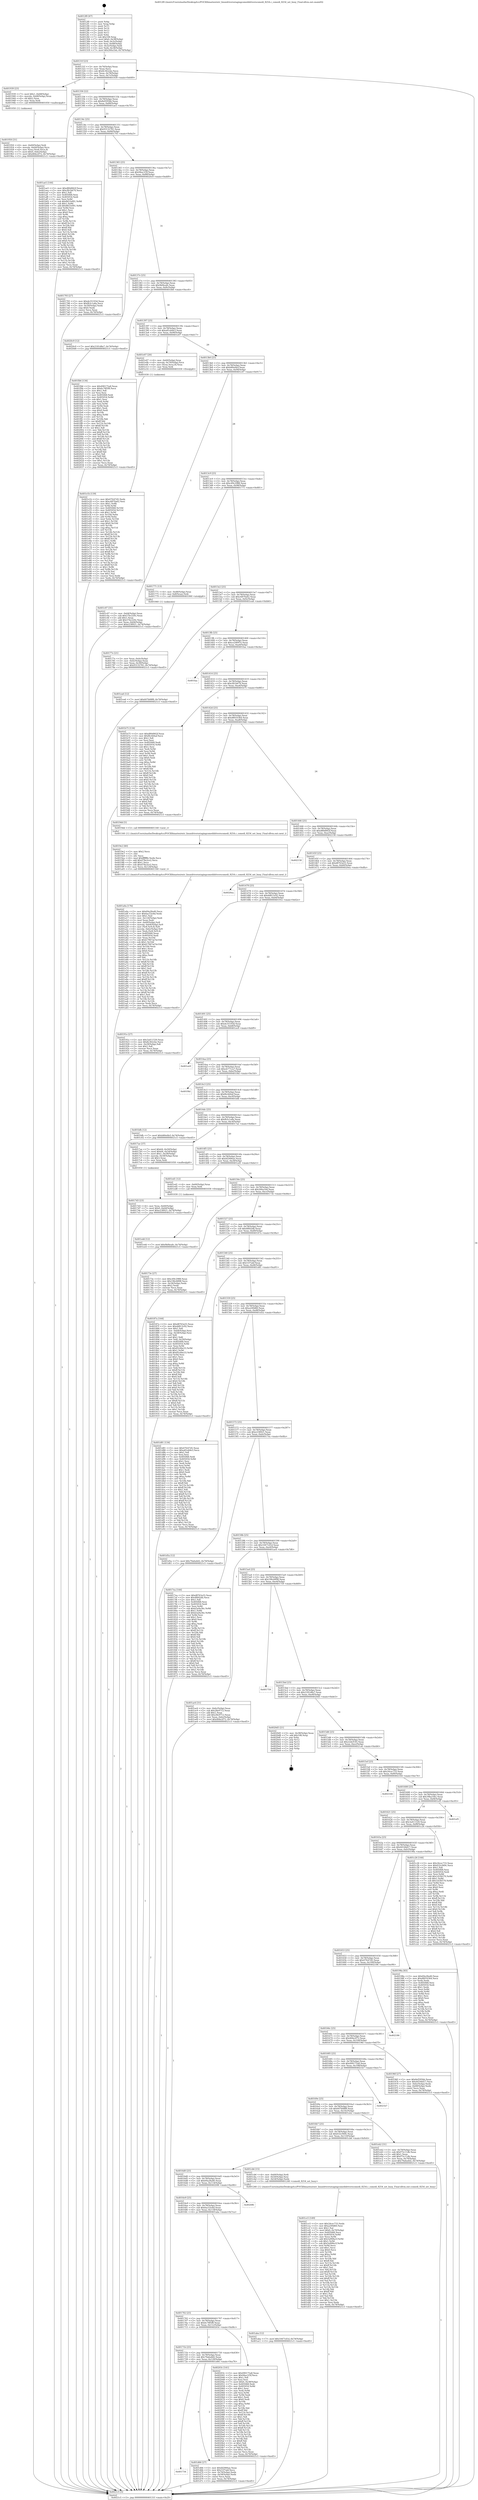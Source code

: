 digraph "0x4012f0" {
  label = "0x4012f0 (/mnt/c/Users/mathe/Desktop/tcc/POCII/binaries/extr_linuxdriversstagingcomedidriverscomedi_8254.c_comedi_8254_set_busy_Final-ollvm.out::main(0))"
  labelloc = "t"
  node[shape=record]

  Entry [label="",width=0.3,height=0.3,shape=circle,fillcolor=black,style=filled]
  "0x40131f" [label="{
     0x40131f [23]\l
     | [instrs]\l
     &nbsp;&nbsp;0x40131f \<+3\>: mov -0x74(%rbp),%eax\l
     &nbsp;&nbsp;0x401322 \<+2\>: mov %eax,%ecx\l
     &nbsp;&nbsp;0x401324 \<+6\>: sub $0x8c362cbe,%ecx\l
     &nbsp;&nbsp;0x40132a \<+3\>: mov %eax,-0x78(%rbp)\l
     &nbsp;&nbsp;0x40132d \<+3\>: mov %ecx,-0x7c(%rbp)\l
     &nbsp;&nbsp;0x401330 \<+6\>: je 0000000000401939 \<main+0x649\>\l
  }"]
  "0x401939" [label="{
     0x401939 [23]\l
     | [instrs]\l
     &nbsp;&nbsp;0x401939 \<+7\>: movl $0x1,-0x68(%rbp)\l
     &nbsp;&nbsp;0x401940 \<+4\>: movslq -0x68(%rbp),%rax\l
     &nbsp;&nbsp;0x401944 \<+4\>: shl $0x2,%rax\l
     &nbsp;&nbsp;0x401948 \<+3\>: mov %rax,%rdi\l
     &nbsp;&nbsp;0x40194b \<+5\>: call 0000000000401050 \<malloc@plt\>\l
     | [calls]\l
     &nbsp;&nbsp;0x401050 \{1\} (unknown)\l
  }"]
  "0x401336" [label="{
     0x401336 [22]\l
     | [instrs]\l
     &nbsp;&nbsp;0x401336 \<+5\>: jmp 000000000040133b \<main+0x4b\>\l
     &nbsp;&nbsp;0x40133b \<+3\>: mov -0x78(%rbp),%eax\l
     &nbsp;&nbsp;0x40133e \<+5\>: sub $0x8ef295bb,%eax\l
     &nbsp;&nbsp;0x401343 \<+3\>: mov %eax,-0x80(%rbp)\l
     &nbsp;&nbsp;0x401346 \<+6\>: je 0000000000401ae5 \<main+0x7f5\>\l
  }"]
  Exit [label="",width=0.3,height=0.3,shape=circle,fillcolor=black,style=filled,peripheries=2]
  "0x401ae5" [label="{
     0x401ae5 [144]\l
     | [instrs]\l
     &nbsp;&nbsp;0x401ae5 \<+5\>: mov $0xd80d062f,%eax\l
     &nbsp;&nbsp;0x401aea \<+5\>: mov $0xcfb1b674,%ecx\l
     &nbsp;&nbsp;0x401aef \<+2\>: mov $0x1,%dl\l
     &nbsp;&nbsp;0x401af1 \<+7\>: mov 0x405068,%esi\l
     &nbsp;&nbsp;0x401af8 \<+7\>: mov 0x405054,%edi\l
     &nbsp;&nbsp;0x401aff \<+3\>: mov %esi,%r8d\l
     &nbsp;&nbsp;0x401b02 \<+7\>: sub $0x8653ef01,%r8d\l
     &nbsp;&nbsp;0x401b09 \<+4\>: sub $0x1,%r8d\l
     &nbsp;&nbsp;0x401b0d \<+7\>: add $0x8653ef01,%r8d\l
     &nbsp;&nbsp;0x401b14 \<+4\>: imul %r8d,%esi\l
     &nbsp;&nbsp;0x401b18 \<+3\>: and $0x1,%esi\l
     &nbsp;&nbsp;0x401b1b \<+3\>: cmp $0x0,%esi\l
     &nbsp;&nbsp;0x401b1e \<+4\>: sete %r9b\l
     &nbsp;&nbsp;0x401b22 \<+3\>: cmp $0xa,%edi\l
     &nbsp;&nbsp;0x401b25 \<+4\>: setl %r10b\l
     &nbsp;&nbsp;0x401b29 \<+3\>: mov %r9b,%r11b\l
     &nbsp;&nbsp;0x401b2c \<+4\>: xor $0xff,%r11b\l
     &nbsp;&nbsp;0x401b30 \<+3\>: mov %r10b,%bl\l
     &nbsp;&nbsp;0x401b33 \<+3\>: xor $0xff,%bl\l
     &nbsp;&nbsp;0x401b36 \<+3\>: xor $0x0,%dl\l
     &nbsp;&nbsp;0x401b39 \<+3\>: mov %r11b,%r14b\l
     &nbsp;&nbsp;0x401b3c \<+4\>: and $0x0,%r14b\l
     &nbsp;&nbsp;0x401b40 \<+3\>: and %dl,%r9b\l
     &nbsp;&nbsp;0x401b43 \<+3\>: mov %bl,%r15b\l
     &nbsp;&nbsp;0x401b46 \<+4\>: and $0x0,%r15b\l
     &nbsp;&nbsp;0x401b4a \<+3\>: and %dl,%r10b\l
     &nbsp;&nbsp;0x401b4d \<+3\>: or %r9b,%r14b\l
     &nbsp;&nbsp;0x401b50 \<+3\>: or %r10b,%r15b\l
     &nbsp;&nbsp;0x401b53 \<+3\>: xor %r15b,%r14b\l
     &nbsp;&nbsp;0x401b56 \<+3\>: or %bl,%r11b\l
     &nbsp;&nbsp;0x401b59 \<+4\>: xor $0xff,%r11b\l
     &nbsp;&nbsp;0x401b5d \<+3\>: or $0x0,%dl\l
     &nbsp;&nbsp;0x401b60 \<+3\>: and %dl,%r11b\l
     &nbsp;&nbsp;0x401b63 \<+3\>: or %r11b,%r14b\l
     &nbsp;&nbsp;0x401b66 \<+4\>: test $0x1,%r14b\l
     &nbsp;&nbsp;0x401b6a \<+3\>: cmovne %ecx,%eax\l
     &nbsp;&nbsp;0x401b6d \<+3\>: mov %eax,-0x74(%rbp)\l
     &nbsp;&nbsp;0x401b70 \<+5\>: jmp 00000000004021c5 \<main+0xed5\>\l
  }"]
  "0x40134c" [label="{
     0x40134c [25]\l
     | [instrs]\l
     &nbsp;&nbsp;0x40134c \<+5\>: jmp 0000000000401351 \<main+0x61\>\l
     &nbsp;&nbsp;0x401351 \<+3\>: mov -0x78(%rbp),%eax\l
     &nbsp;&nbsp;0x401354 \<+5\>: sub $0x93132781,%eax\l
     &nbsp;&nbsp;0x401359 \<+6\>: mov %eax,-0x84(%rbp)\l
     &nbsp;&nbsp;0x40135f \<+6\>: je 0000000000401793 \<main+0x4a3\>\l
  }"]
  "0x401edd" [label="{
     0x401edd [12]\l
     | [instrs]\l
     &nbsp;&nbsp;0x401edd \<+7\>: movl $0x9bf4eafe,-0x74(%rbp)\l
     &nbsp;&nbsp;0x401ee4 \<+5\>: jmp 00000000004021c5 \<main+0xed5\>\l
  }"]
  "0x401793" [label="{
     0x401793 [27]\l
     | [instrs]\l
     &nbsp;&nbsp;0x401793 \<+5\>: mov $0xde35193d,%eax\l
     &nbsp;&nbsp;0x401798 \<+5\>: mov $0xfb3c1a8a,%ecx\l
     &nbsp;&nbsp;0x40179d \<+3\>: mov -0x30(%rbp),%edx\l
     &nbsp;&nbsp;0x4017a0 \<+3\>: cmp $0x0,%edx\l
     &nbsp;&nbsp;0x4017a3 \<+3\>: cmove %ecx,%eax\l
     &nbsp;&nbsp;0x4017a6 \<+3\>: mov %eax,-0x74(%rbp)\l
     &nbsp;&nbsp;0x4017a9 \<+5\>: jmp 00000000004021c5 \<main+0xed5\>\l
  }"]
  "0x401365" [label="{
     0x401365 [25]\l
     | [instrs]\l
     &nbsp;&nbsp;0x401365 \<+5\>: jmp 000000000040136a \<main+0x7a\>\l
     &nbsp;&nbsp;0x40136a \<+3\>: mov -0x78(%rbp),%eax\l
     &nbsp;&nbsp;0x40136d \<+5\>: sub $0x94ac1f3f,%eax\l
     &nbsp;&nbsp;0x401372 \<+6\>: mov %eax,-0x88(%rbp)\l
     &nbsp;&nbsp;0x401378 \<+6\>: je 00000000004020c9 \<main+0xdd9\>\l
  }"]
  "0x401e1b" [label="{
     0x401e1b [139]\l
     | [instrs]\l
     &nbsp;&nbsp;0x401e1b \<+5\>: mov $0x47fc67d5,%edx\l
     &nbsp;&nbsp;0x401e20 \<+5\>: mov $0xc6870a62,%esi\l
     &nbsp;&nbsp;0x401e25 \<+3\>: mov $0x1,%r8b\l
     &nbsp;&nbsp;0x401e28 \<+3\>: xor %r9d,%r9d\l
     &nbsp;&nbsp;0x401e2b \<+8\>: mov 0x405068,%r10d\l
     &nbsp;&nbsp;0x401e33 \<+8\>: mov 0x405054,%r11d\l
     &nbsp;&nbsp;0x401e3b \<+4\>: sub $0x1,%r9d\l
     &nbsp;&nbsp;0x401e3f \<+3\>: mov %r10d,%ebx\l
     &nbsp;&nbsp;0x401e42 \<+3\>: add %r9d,%ebx\l
     &nbsp;&nbsp;0x401e45 \<+4\>: imul %ebx,%r10d\l
     &nbsp;&nbsp;0x401e49 \<+4\>: and $0x1,%r10d\l
     &nbsp;&nbsp;0x401e4d \<+4\>: cmp $0x0,%r10d\l
     &nbsp;&nbsp;0x401e51 \<+4\>: sete %r14b\l
     &nbsp;&nbsp;0x401e55 \<+4\>: cmp $0xa,%r11d\l
     &nbsp;&nbsp;0x401e59 \<+4\>: setl %r15b\l
     &nbsp;&nbsp;0x401e5d \<+3\>: mov %r14b,%r12b\l
     &nbsp;&nbsp;0x401e60 \<+4\>: xor $0xff,%r12b\l
     &nbsp;&nbsp;0x401e64 \<+3\>: mov %r15b,%r13b\l
     &nbsp;&nbsp;0x401e67 \<+4\>: xor $0xff,%r13b\l
     &nbsp;&nbsp;0x401e6b \<+4\>: xor $0x1,%r8b\l
     &nbsp;&nbsp;0x401e6f \<+3\>: mov %r12b,%al\l
     &nbsp;&nbsp;0x401e72 \<+2\>: and $0xff,%al\l
     &nbsp;&nbsp;0x401e74 \<+3\>: and %r8b,%r14b\l
     &nbsp;&nbsp;0x401e77 \<+3\>: mov %r13b,%cl\l
     &nbsp;&nbsp;0x401e7a \<+3\>: and $0xff,%cl\l
     &nbsp;&nbsp;0x401e7d \<+3\>: and %r8b,%r15b\l
     &nbsp;&nbsp;0x401e80 \<+3\>: or %r14b,%al\l
     &nbsp;&nbsp;0x401e83 \<+3\>: or %r15b,%cl\l
     &nbsp;&nbsp;0x401e86 \<+2\>: xor %cl,%al\l
     &nbsp;&nbsp;0x401e88 \<+3\>: or %r13b,%r12b\l
     &nbsp;&nbsp;0x401e8b \<+4\>: xor $0xff,%r12b\l
     &nbsp;&nbsp;0x401e8f \<+4\>: or $0x1,%r8b\l
     &nbsp;&nbsp;0x401e93 \<+3\>: and %r8b,%r12b\l
     &nbsp;&nbsp;0x401e96 \<+3\>: or %r12b,%al\l
     &nbsp;&nbsp;0x401e99 \<+2\>: test $0x1,%al\l
     &nbsp;&nbsp;0x401e9b \<+3\>: cmovne %esi,%edx\l
     &nbsp;&nbsp;0x401e9e \<+3\>: mov %edx,-0x74(%rbp)\l
     &nbsp;&nbsp;0x401ea1 \<+5\>: jmp 00000000004021c5 \<main+0xed5\>\l
  }"]
  "0x4020c9" [label="{
     0x4020c9 [12]\l
     | [instrs]\l
     &nbsp;&nbsp;0x4020c9 \<+7\>: movl $0x2181d8a7,-0x74(%rbp)\l
     &nbsp;&nbsp;0x4020d0 \<+5\>: jmp 00000000004021c5 \<main+0xed5\>\l
  }"]
  "0x40137e" [label="{
     0x40137e [25]\l
     | [instrs]\l
     &nbsp;&nbsp;0x40137e \<+5\>: jmp 0000000000401383 \<main+0x93\>\l
     &nbsp;&nbsp;0x401383 \<+3\>: mov -0x78(%rbp),%eax\l
     &nbsp;&nbsp;0x401386 \<+5\>: sub $0x9bf4eafe,%eax\l
     &nbsp;&nbsp;0x40138b \<+6\>: mov %eax,-0x8c(%rbp)\l
     &nbsp;&nbsp;0x401391 \<+6\>: je 0000000000401fb6 \<main+0xcc6\>\l
  }"]
  "0x401734" [label="{
     0x401734\l
  }", style=dashed]
  "0x401fb6" [label="{
     0x401fb6 [134]\l
     | [instrs]\l
     &nbsp;&nbsp;0x401fb6 \<+5\>: mov $0x490175a8,%eax\l
     &nbsp;&nbsp;0x401fbb \<+5\>: mov $0x6c78f5f8,%ecx\l
     &nbsp;&nbsp;0x401fc0 \<+2\>: mov $0x1,%dl\l
     &nbsp;&nbsp;0x401fc2 \<+2\>: xor %esi,%esi\l
     &nbsp;&nbsp;0x401fc4 \<+7\>: mov 0x405068,%edi\l
     &nbsp;&nbsp;0x401fcb \<+8\>: mov 0x405054,%r8d\l
     &nbsp;&nbsp;0x401fd3 \<+3\>: sub $0x1,%esi\l
     &nbsp;&nbsp;0x401fd6 \<+3\>: mov %edi,%r9d\l
     &nbsp;&nbsp;0x401fd9 \<+3\>: add %esi,%r9d\l
     &nbsp;&nbsp;0x401fdc \<+4\>: imul %r9d,%edi\l
     &nbsp;&nbsp;0x401fe0 \<+3\>: and $0x1,%edi\l
     &nbsp;&nbsp;0x401fe3 \<+3\>: cmp $0x0,%edi\l
     &nbsp;&nbsp;0x401fe6 \<+4\>: sete %r10b\l
     &nbsp;&nbsp;0x401fea \<+4\>: cmp $0xa,%r8d\l
     &nbsp;&nbsp;0x401fee \<+4\>: setl %r11b\l
     &nbsp;&nbsp;0x401ff2 \<+3\>: mov %r10b,%bl\l
     &nbsp;&nbsp;0x401ff5 \<+3\>: xor $0xff,%bl\l
     &nbsp;&nbsp;0x401ff8 \<+3\>: mov %r11b,%r14b\l
     &nbsp;&nbsp;0x401ffb \<+4\>: xor $0xff,%r14b\l
     &nbsp;&nbsp;0x401fff \<+3\>: xor $0x1,%dl\l
     &nbsp;&nbsp;0x402002 \<+3\>: mov %bl,%r15b\l
     &nbsp;&nbsp;0x402005 \<+4\>: and $0xff,%r15b\l
     &nbsp;&nbsp;0x402009 \<+3\>: and %dl,%r10b\l
     &nbsp;&nbsp;0x40200c \<+3\>: mov %r14b,%r12b\l
     &nbsp;&nbsp;0x40200f \<+4\>: and $0xff,%r12b\l
     &nbsp;&nbsp;0x402013 \<+3\>: and %dl,%r11b\l
     &nbsp;&nbsp;0x402016 \<+3\>: or %r10b,%r15b\l
     &nbsp;&nbsp;0x402019 \<+3\>: or %r11b,%r12b\l
     &nbsp;&nbsp;0x40201c \<+3\>: xor %r12b,%r15b\l
     &nbsp;&nbsp;0x40201f \<+3\>: or %r14b,%bl\l
     &nbsp;&nbsp;0x402022 \<+3\>: xor $0xff,%bl\l
     &nbsp;&nbsp;0x402025 \<+3\>: or $0x1,%dl\l
     &nbsp;&nbsp;0x402028 \<+2\>: and %dl,%bl\l
     &nbsp;&nbsp;0x40202a \<+3\>: or %bl,%r15b\l
     &nbsp;&nbsp;0x40202d \<+4\>: test $0x1,%r15b\l
     &nbsp;&nbsp;0x402031 \<+3\>: cmovne %ecx,%eax\l
     &nbsp;&nbsp;0x402034 \<+3\>: mov %eax,-0x74(%rbp)\l
     &nbsp;&nbsp;0x402037 \<+5\>: jmp 00000000004021c5 \<main+0xed5\>\l
  }"]
  "0x401397" [label="{
     0x401397 [25]\l
     | [instrs]\l
     &nbsp;&nbsp;0x401397 \<+5\>: jmp 000000000040139c \<main+0xac\>\l
     &nbsp;&nbsp;0x40139c \<+3\>: mov -0x78(%rbp),%eax\l
     &nbsp;&nbsp;0x40139f \<+5\>: sub $0xa81eb9e3,%eax\l
     &nbsp;&nbsp;0x4013a4 \<+6\>: mov %eax,-0x90(%rbp)\l
     &nbsp;&nbsp;0x4013aa \<+6\>: je 0000000000401e07 \<main+0xb17\>\l
  }"]
  "0x401d66" [label="{
     0x401d66 [27]\l
     | [instrs]\l
     &nbsp;&nbsp;0x401d66 \<+5\>: mov $0xfd2906ae,%eax\l
     &nbsp;&nbsp;0x401d6b \<+5\>: mov $0x51f7abf,%ecx\l
     &nbsp;&nbsp;0x401d70 \<+3\>: mov -0x70(%rbp),%edx\l
     &nbsp;&nbsp;0x401d73 \<+3\>: cmp -0x58(%rbp),%edx\l
     &nbsp;&nbsp;0x401d76 \<+3\>: cmovl %ecx,%eax\l
     &nbsp;&nbsp;0x401d79 \<+3\>: mov %eax,-0x74(%rbp)\l
     &nbsp;&nbsp;0x401d7c \<+5\>: jmp 00000000004021c5 \<main+0xed5\>\l
  }"]
  "0x401e07" [label="{
     0x401e07 [20]\l
     | [instrs]\l
     &nbsp;&nbsp;0x401e07 \<+4\>: mov -0x60(%rbp),%rax\l
     &nbsp;&nbsp;0x401e0b \<+4\>: movslq -0x70(%rbp),%rcx\l
     &nbsp;&nbsp;0x401e0f \<+4\>: mov (%rax,%rcx,8),%rax\l
     &nbsp;&nbsp;0x401e13 \<+3\>: mov %rax,%rdi\l
     &nbsp;&nbsp;0x401e16 \<+5\>: call 0000000000401030 \<free@plt\>\l
     | [calls]\l
     &nbsp;&nbsp;0x401030 \{1\} (unknown)\l
  }"]
  "0x4013b0" [label="{
     0x4013b0 [25]\l
     | [instrs]\l
     &nbsp;&nbsp;0x4013b0 \<+5\>: jmp 00000000004013b5 \<main+0xc5\>\l
     &nbsp;&nbsp;0x4013b5 \<+3\>: mov -0x78(%rbp),%eax\l
     &nbsp;&nbsp;0x4013b8 \<+5\>: sub $0xb80efdcf,%eax\l
     &nbsp;&nbsp;0x4013bd \<+6\>: mov %eax,-0x94(%rbp)\l
     &nbsp;&nbsp;0x4013c3 \<+6\>: je 0000000000401c07 \<main+0x917\>\l
  }"]
  "0x40171b" [label="{
     0x40171b [25]\l
     | [instrs]\l
     &nbsp;&nbsp;0x40171b \<+5\>: jmp 0000000000401720 \<main+0x430\>\l
     &nbsp;&nbsp;0x401720 \<+3\>: mov -0x78(%rbp),%eax\l
     &nbsp;&nbsp;0x401723 \<+5\>: sub $0x79a6a4d2,%eax\l
     &nbsp;&nbsp;0x401728 \<+6\>: mov %eax,-0x120(%rbp)\l
     &nbsp;&nbsp;0x40172e \<+6\>: je 0000000000401d66 \<main+0xa76\>\l
  }"]
  "0x401c07" [label="{
     0x401c07 [31]\l
     | [instrs]\l
     &nbsp;&nbsp;0x401c07 \<+3\>: mov -0x64(%rbp),%eax\l
     &nbsp;&nbsp;0x401c0a \<+5\>: sub $0x57bc220c,%eax\l
     &nbsp;&nbsp;0x401c0f \<+3\>: add $0x1,%eax\l
     &nbsp;&nbsp;0x401c12 \<+5\>: add $0x57bc220c,%eax\l
     &nbsp;&nbsp;0x401c17 \<+3\>: mov %eax,-0x64(%rbp)\l
     &nbsp;&nbsp;0x401c1a \<+7\>: movl $0xe238921,-0x74(%rbp)\l
     &nbsp;&nbsp;0x401c21 \<+5\>: jmp 00000000004021c5 \<main+0xed5\>\l
  }"]
  "0x4013c9" [label="{
     0x4013c9 [25]\l
     | [instrs]\l
     &nbsp;&nbsp;0x4013c9 \<+5\>: jmp 00000000004013ce \<main+0xde\>\l
     &nbsp;&nbsp;0x4013ce \<+3\>: mov -0x78(%rbp),%eax\l
     &nbsp;&nbsp;0x4013d1 \<+5\>: sub $0xc49c2988,%eax\l
     &nbsp;&nbsp;0x4013d6 \<+6\>: mov %eax,-0x98(%rbp)\l
     &nbsp;&nbsp;0x4013dc \<+6\>: je 0000000000401771 \<main+0x481\>\l
  }"]
  "0x40203c" [label="{
     0x40203c [141]\l
     | [instrs]\l
     &nbsp;&nbsp;0x40203c \<+5\>: mov $0x490175a8,%eax\l
     &nbsp;&nbsp;0x402041 \<+5\>: mov $0x94ac1f3f,%ecx\l
     &nbsp;&nbsp;0x402046 \<+2\>: mov $0x1,%dl\l
     &nbsp;&nbsp;0x402048 \<+2\>: xor %esi,%esi\l
     &nbsp;&nbsp;0x40204a \<+7\>: movl $0x0,-0x38(%rbp)\l
     &nbsp;&nbsp;0x402051 \<+7\>: mov 0x405068,%edi\l
     &nbsp;&nbsp;0x402058 \<+8\>: mov 0x405054,%r8d\l
     &nbsp;&nbsp;0x402060 \<+3\>: sub $0x1,%esi\l
     &nbsp;&nbsp;0x402063 \<+3\>: mov %edi,%r9d\l
     &nbsp;&nbsp;0x402066 \<+3\>: add %esi,%r9d\l
     &nbsp;&nbsp;0x402069 \<+4\>: imul %r9d,%edi\l
     &nbsp;&nbsp;0x40206d \<+3\>: and $0x1,%edi\l
     &nbsp;&nbsp;0x402070 \<+3\>: cmp $0x0,%edi\l
     &nbsp;&nbsp;0x402073 \<+4\>: sete %r10b\l
     &nbsp;&nbsp;0x402077 \<+4\>: cmp $0xa,%r8d\l
     &nbsp;&nbsp;0x40207b \<+4\>: setl %r11b\l
     &nbsp;&nbsp;0x40207f \<+3\>: mov %r10b,%bl\l
     &nbsp;&nbsp;0x402082 \<+3\>: xor $0xff,%bl\l
     &nbsp;&nbsp;0x402085 \<+3\>: mov %r11b,%r14b\l
     &nbsp;&nbsp;0x402088 \<+4\>: xor $0xff,%r14b\l
     &nbsp;&nbsp;0x40208c \<+3\>: xor $0x1,%dl\l
     &nbsp;&nbsp;0x40208f \<+3\>: mov %bl,%r15b\l
     &nbsp;&nbsp;0x402092 \<+4\>: and $0xff,%r15b\l
     &nbsp;&nbsp;0x402096 \<+3\>: and %dl,%r10b\l
     &nbsp;&nbsp;0x402099 \<+3\>: mov %r14b,%r12b\l
     &nbsp;&nbsp;0x40209c \<+4\>: and $0xff,%r12b\l
     &nbsp;&nbsp;0x4020a0 \<+3\>: and %dl,%r11b\l
     &nbsp;&nbsp;0x4020a3 \<+3\>: or %r10b,%r15b\l
     &nbsp;&nbsp;0x4020a6 \<+3\>: or %r11b,%r12b\l
     &nbsp;&nbsp;0x4020a9 \<+3\>: xor %r12b,%r15b\l
     &nbsp;&nbsp;0x4020ac \<+3\>: or %r14b,%bl\l
     &nbsp;&nbsp;0x4020af \<+3\>: xor $0xff,%bl\l
     &nbsp;&nbsp;0x4020b2 \<+3\>: or $0x1,%dl\l
     &nbsp;&nbsp;0x4020b5 \<+2\>: and %dl,%bl\l
     &nbsp;&nbsp;0x4020b7 \<+3\>: or %bl,%r15b\l
     &nbsp;&nbsp;0x4020ba \<+4\>: test $0x1,%r15b\l
     &nbsp;&nbsp;0x4020be \<+3\>: cmovne %ecx,%eax\l
     &nbsp;&nbsp;0x4020c1 \<+3\>: mov %eax,-0x74(%rbp)\l
     &nbsp;&nbsp;0x4020c4 \<+5\>: jmp 00000000004021c5 \<main+0xed5\>\l
  }"]
  "0x401771" [label="{
     0x401771 [13]\l
     | [instrs]\l
     &nbsp;&nbsp;0x401771 \<+4\>: mov -0x48(%rbp),%rax\l
     &nbsp;&nbsp;0x401775 \<+4\>: mov 0x8(%rax),%rdi\l
     &nbsp;&nbsp;0x401779 \<+5\>: call 0000000000401060 \<atoi@plt\>\l
     | [calls]\l
     &nbsp;&nbsp;0x401060 \{1\} (unknown)\l
  }"]
  "0x4013e2" [label="{
     0x4013e2 [25]\l
     | [instrs]\l
     &nbsp;&nbsp;0x4013e2 \<+5\>: jmp 00000000004013e7 \<main+0xf7\>\l
     &nbsp;&nbsp;0x4013e7 \<+3\>: mov -0x78(%rbp),%eax\l
     &nbsp;&nbsp;0x4013ea \<+5\>: sub $0xc6870a62,%eax\l
     &nbsp;&nbsp;0x4013ef \<+6\>: mov %eax,-0x9c(%rbp)\l
     &nbsp;&nbsp;0x4013f5 \<+6\>: je 0000000000401ea6 \<main+0xbb6\>\l
  }"]
  "0x401cc5" [label="{
     0x401cc5 [149]\l
     | [instrs]\l
     &nbsp;&nbsp;0x401cc5 \<+5\>: mov $0x24cec733,%edx\l
     &nbsp;&nbsp;0x401cca \<+5\>: mov $0xa249d60,%esi\l
     &nbsp;&nbsp;0x401ccf \<+2\>: mov $0x1,%al\l
     &nbsp;&nbsp;0x401cd1 \<+7\>: movl $0x0,-0x70(%rbp)\l
     &nbsp;&nbsp;0x401cd8 \<+7\>: mov 0x405068,%ecx\l
     &nbsp;&nbsp;0x401cdf \<+8\>: mov 0x405054,%r8d\l
     &nbsp;&nbsp;0x401ce7 \<+3\>: mov %ecx,%r9d\l
     &nbsp;&nbsp;0x401cea \<+7\>: add $0x5a908a1f,%r9d\l
     &nbsp;&nbsp;0x401cf1 \<+4\>: sub $0x1,%r9d\l
     &nbsp;&nbsp;0x401cf5 \<+7\>: sub $0x5a908a1f,%r9d\l
     &nbsp;&nbsp;0x401cfc \<+4\>: imul %r9d,%ecx\l
     &nbsp;&nbsp;0x401d00 \<+3\>: and $0x1,%ecx\l
     &nbsp;&nbsp;0x401d03 \<+3\>: cmp $0x0,%ecx\l
     &nbsp;&nbsp;0x401d06 \<+4\>: sete %r10b\l
     &nbsp;&nbsp;0x401d0a \<+4\>: cmp $0xa,%r8d\l
     &nbsp;&nbsp;0x401d0e \<+4\>: setl %r11b\l
     &nbsp;&nbsp;0x401d12 \<+3\>: mov %r10b,%bl\l
     &nbsp;&nbsp;0x401d15 \<+3\>: xor $0xff,%bl\l
     &nbsp;&nbsp;0x401d18 \<+3\>: mov %r11b,%r14b\l
     &nbsp;&nbsp;0x401d1b \<+4\>: xor $0xff,%r14b\l
     &nbsp;&nbsp;0x401d1f \<+2\>: xor $0x1,%al\l
     &nbsp;&nbsp;0x401d21 \<+3\>: mov %bl,%r15b\l
     &nbsp;&nbsp;0x401d24 \<+4\>: and $0xff,%r15b\l
     &nbsp;&nbsp;0x401d28 \<+3\>: and %al,%r10b\l
     &nbsp;&nbsp;0x401d2b \<+3\>: mov %r14b,%r12b\l
     &nbsp;&nbsp;0x401d2e \<+4\>: and $0xff,%r12b\l
     &nbsp;&nbsp;0x401d32 \<+3\>: and %al,%r11b\l
     &nbsp;&nbsp;0x401d35 \<+3\>: or %r10b,%r15b\l
     &nbsp;&nbsp;0x401d38 \<+3\>: or %r11b,%r12b\l
     &nbsp;&nbsp;0x401d3b \<+3\>: xor %r12b,%r15b\l
     &nbsp;&nbsp;0x401d3e \<+3\>: or %r14b,%bl\l
     &nbsp;&nbsp;0x401d41 \<+3\>: xor $0xff,%bl\l
     &nbsp;&nbsp;0x401d44 \<+2\>: or $0x1,%al\l
     &nbsp;&nbsp;0x401d46 \<+2\>: and %al,%bl\l
     &nbsp;&nbsp;0x401d48 \<+3\>: or %bl,%r15b\l
     &nbsp;&nbsp;0x401d4b \<+4\>: test $0x1,%r15b\l
     &nbsp;&nbsp;0x401d4f \<+3\>: cmovne %esi,%edx\l
     &nbsp;&nbsp;0x401d52 \<+3\>: mov %edx,-0x74(%rbp)\l
     &nbsp;&nbsp;0x401d55 \<+5\>: jmp 00000000004021c5 \<main+0xed5\>\l
  }"]
  "0x401ea6" [label="{
     0x401ea6 [12]\l
     | [instrs]\l
     &nbsp;&nbsp;0x401ea6 \<+7\>: movl $0x607b08f8,-0x74(%rbp)\l
     &nbsp;&nbsp;0x401ead \<+5\>: jmp 00000000004021c5 \<main+0xed5\>\l
  }"]
  "0x4013fb" [label="{
     0x4013fb [25]\l
     | [instrs]\l
     &nbsp;&nbsp;0x4013fb \<+5\>: jmp 0000000000401400 \<main+0x110\>\l
     &nbsp;&nbsp;0x401400 \<+3\>: mov -0x78(%rbp),%eax\l
     &nbsp;&nbsp;0x401403 \<+5\>: sub $0xce29097e,%eax\l
     &nbsp;&nbsp;0x401408 \<+6\>: mov %eax,-0xa0(%rbp)\l
     &nbsp;&nbsp;0x40140e \<+6\>: je 0000000000401faa \<main+0xcba\>\l
  }"]
  "0x401702" [label="{
     0x401702 [25]\l
     | [instrs]\l
     &nbsp;&nbsp;0x401702 \<+5\>: jmp 0000000000401707 \<main+0x417\>\l
     &nbsp;&nbsp;0x401707 \<+3\>: mov -0x78(%rbp),%eax\l
     &nbsp;&nbsp;0x40170a \<+5\>: sub $0x6c78f5f8,%eax\l
     &nbsp;&nbsp;0x40170f \<+6\>: mov %eax,-0x11c(%rbp)\l
     &nbsp;&nbsp;0x401715 \<+6\>: je 000000000040203c \<main+0xd4c\>\l
  }"]
  "0x401faa" [label="{
     0x401faa\l
  }", style=dashed]
  "0x401414" [label="{
     0x401414 [25]\l
     | [instrs]\l
     &nbsp;&nbsp;0x401414 \<+5\>: jmp 0000000000401419 \<main+0x129\>\l
     &nbsp;&nbsp;0x401419 \<+3\>: mov -0x78(%rbp),%eax\l
     &nbsp;&nbsp;0x40141c \<+5\>: sub $0xcfb1b674,%eax\l
     &nbsp;&nbsp;0x401421 \<+6\>: mov %eax,-0xa4(%rbp)\l
     &nbsp;&nbsp;0x401427 \<+6\>: je 0000000000401b75 \<main+0x885\>\l
  }"]
  "0x401aba" [label="{
     0x401aba [12]\l
     | [instrs]\l
     &nbsp;&nbsp;0x401aba \<+7\>: movl $0x10471d1d,-0x74(%rbp)\l
     &nbsp;&nbsp;0x401ac1 \<+5\>: jmp 00000000004021c5 \<main+0xed5\>\l
  }"]
  "0x401b75" [label="{
     0x401b75 [134]\l
     | [instrs]\l
     &nbsp;&nbsp;0x401b75 \<+5\>: mov $0xd80d062f,%eax\l
     &nbsp;&nbsp;0x401b7a \<+5\>: mov $0xf6c444af,%ecx\l
     &nbsp;&nbsp;0x401b7f \<+2\>: mov $0x1,%dl\l
     &nbsp;&nbsp;0x401b81 \<+2\>: xor %esi,%esi\l
     &nbsp;&nbsp;0x401b83 \<+7\>: mov 0x405068,%edi\l
     &nbsp;&nbsp;0x401b8a \<+8\>: mov 0x405054,%r8d\l
     &nbsp;&nbsp;0x401b92 \<+3\>: sub $0x1,%esi\l
     &nbsp;&nbsp;0x401b95 \<+3\>: mov %edi,%r9d\l
     &nbsp;&nbsp;0x401b98 \<+3\>: add %esi,%r9d\l
     &nbsp;&nbsp;0x401b9b \<+4\>: imul %r9d,%edi\l
     &nbsp;&nbsp;0x401b9f \<+3\>: and $0x1,%edi\l
     &nbsp;&nbsp;0x401ba2 \<+3\>: cmp $0x0,%edi\l
     &nbsp;&nbsp;0x401ba5 \<+4\>: sete %r10b\l
     &nbsp;&nbsp;0x401ba9 \<+4\>: cmp $0xa,%r8d\l
     &nbsp;&nbsp;0x401bad \<+4\>: setl %r11b\l
     &nbsp;&nbsp;0x401bb1 \<+3\>: mov %r10b,%bl\l
     &nbsp;&nbsp;0x401bb4 \<+3\>: xor $0xff,%bl\l
     &nbsp;&nbsp;0x401bb7 \<+3\>: mov %r11b,%r14b\l
     &nbsp;&nbsp;0x401bba \<+4\>: xor $0xff,%r14b\l
     &nbsp;&nbsp;0x401bbe \<+3\>: xor $0x0,%dl\l
     &nbsp;&nbsp;0x401bc1 \<+3\>: mov %bl,%r15b\l
     &nbsp;&nbsp;0x401bc4 \<+4\>: and $0x0,%r15b\l
     &nbsp;&nbsp;0x401bc8 \<+3\>: and %dl,%r10b\l
     &nbsp;&nbsp;0x401bcb \<+3\>: mov %r14b,%r12b\l
     &nbsp;&nbsp;0x401bce \<+4\>: and $0x0,%r12b\l
     &nbsp;&nbsp;0x401bd2 \<+3\>: and %dl,%r11b\l
     &nbsp;&nbsp;0x401bd5 \<+3\>: or %r10b,%r15b\l
     &nbsp;&nbsp;0x401bd8 \<+3\>: or %r11b,%r12b\l
     &nbsp;&nbsp;0x401bdb \<+3\>: xor %r12b,%r15b\l
     &nbsp;&nbsp;0x401bde \<+3\>: or %r14b,%bl\l
     &nbsp;&nbsp;0x401be1 \<+3\>: xor $0xff,%bl\l
     &nbsp;&nbsp;0x401be4 \<+3\>: or $0x0,%dl\l
     &nbsp;&nbsp;0x401be7 \<+2\>: and %dl,%bl\l
     &nbsp;&nbsp;0x401be9 \<+3\>: or %bl,%r15b\l
     &nbsp;&nbsp;0x401bec \<+4\>: test $0x1,%r15b\l
     &nbsp;&nbsp;0x401bf0 \<+3\>: cmovne %ecx,%eax\l
     &nbsp;&nbsp;0x401bf3 \<+3\>: mov %eax,-0x74(%rbp)\l
     &nbsp;&nbsp;0x401bf6 \<+5\>: jmp 00000000004021c5 \<main+0xed5\>\l
  }"]
  "0x40142d" [label="{
     0x40142d [25]\l
     | [instrs]\l
     &nbsp;&nbsp;0x40142d \<+5\>: jmp 0000000000401432 \<main+0x142\>\l
     &nbsp;&nbsp;0x401432 \<+3\>: mov -0x78(%rbp),%eax\l
     &nbsp;&nbsp;0x401435 \<+5\>: sub $0xd8016364,%eax\l
     &nbsp;&nbsp;0x40143a \<+6\>: mov %eax,-0xa8(%rbp)\l
     &nbsp;&nbsp;0x401440 \<+6\>: je 00000000004019dd \<main+0x6ed\>\l
  }"]
  "0x4016e9" [label="{
     0x4016e9 [25]\l
     | [instrs]\l
     &nbsp;&nbsp;0x4016e9 \<+5\>: jmp 00000000004016ee \<main+0x3fe\>\l
     &nbsp;&nbsp;0x4016ee \<+3\>: mov -0x78(%rbp),%eax\l
     &nbsp;&nbsp;0x4016f1 \<+5\>: sub $0x6ac52e4d,%eax\l
     &nbsp;&nbsp;0x4016f6 \<+6\>: mov %eax,-0x118(%rbp)\l
     &nbsp;&nbsp;0x4016fc \<+6\>: je 0000000000401aba \<main+0x7ca\>\l
  }"]
  "0x4019dd" [label="{
     0x4019dd [5]\l
     | [instrs]\l
     &nbsp;&nbsp;0x4019dd \<+5\>: call 0000000000401160 \<next_i\>\l
     | [calls]\l
     &nbsp;&nbsp;0x401160 \{1\} (/mnt/c/Users/mathe/Desktop/tcc/POCII/binaries/extr_linuxdriversstagingcomedidriverscomedi_8254.c_comedi_8254_set_busy_Final-ollvm.out::next_i)\l
  }"]
  "0x401446" [label="{
     0x401446 [25]\l
     | [instrs]\l
     &nbsp;&nbsp;0x401446 \<+5\>: jmp 000000000040144b \<main+0x15b\>\l
     &nbsp;&nbsp;0x40144b \<+3\>: mov -0x78(%rbp),%eax\l
     &nbsp;&nbsp;0x40144e \<+5\>: sub $0xd80d062f,%eax\l
     &nbsp;&nbsp;0x401453 \<+6\>: mov %eax,-0xac(%rbp)\l
     &nbsp;&nbsp;0x401459 \<+6\>: je 0000000000402158 \<main+0xe68\>\l
  }"]
  "0x4020f6" [label="{
     0x4020f6\l
  }", style=dashed]
  "0x402158" [label="{
     0x402158\l
  }", style=dashed]
  "0x40145f" [label="{
     0x40145f [25]\l
     | [instrs]\l
     &nbsp;&nbsp;0x40145f \<+5\>: jmp 0000000000401464 \<main+0x174\>\l
     &nbsp;&nbsp;0x401464 \<+3\>: mov -0x78(%rbp),%eax\l
     &nbsp;&nbsp;0x401467 \<+5\>: sub $0xd8763a55,%eax\l
     &nbsp;&nbsp;0x40146c \<+6\>: mov %eax,-0xb0(%rbp)\l
     &nbsp;&nbsp;0x401472 \<+6\>: je 00000000004020ea \<main+0xdfa\>\l
  }"]
  "0x4016d0" [label="{
     0x4016d0 [25]\l
     | [instrs]\l
     &nbsp;&nbsp;0x4016d0 \<+5\>: jmp 00000000004016d5 \<main+0x3e5\>\l
     &nbsp;&nbsp;0x4016d5 \<+3\>: mov -0x78(%rbp),%eax\l
     &nbsp;&nbsp;0x4016d8 \<+5\>: sub $0x69a28a40,%eax\l
     &nbsp;&nbsp;0x4016dd \<+6\>: mov %eax,-0x114(%rbp)\l
     &nbsp;&nbsp;0x4016e3 \<+6\>: je 00000000004020f6 \<main+0xe06\>\l
  }"]
  "0x4020ea" [label="{
     0x4020ea\l
  }", style=dashed]
  "0x401478" [label="{
     0x401478 [25]\l
     | [instrs]\l
     &nbsp;&nbsp;0x401478 \<+5\>: jmp 000000000040147d \<main+0x18d\>\l
     &nbsp;&nbsp;0x40147d \<+3\>: mov -0x78(%rbp),%eax\l
     &nbsp;&nbsp;0x401480 \<+5\>: sub $0xdd813c92,%eax\l
     &nbsp;&nbsp;0x401485 \<+6\>: mov %eax,-0xb4(%rbp)\l
     &nbsp;&nbsp;0x40148b \<+6\>: je 000000000040191e \<main+0x62e\>\l
  }"]
  "0x401cb6" [label="{
     0x401cb6 [15]\l
     | [instrs]\l
     &nbsp;&nbsp;0x401cb6 \<+4\>: mov -0x60(%rbp),%rdi\l
     &nbsp;&nbsp;0x401cba \<+3\>: mov -0x50(%rbp),%esi\l
     &nbsp;&nbsp;0x401cbd \<+3\>: mov -0x54(%rbp),%edx\l
     &nbsp;&nbsp;0x401cc0 \<+5\>: call 0000000000401240 \<comedi_8254_set_busy\>\l
     | [calls]\l
     &nbsp;&nbsp;0x401240 \{1\} (/mnt/c/Users/mathe/Desktop/tcc/POCII/binaries/extr_linuxdriversstagingcomedidriverscomedi_8254.c_comedi_8254_set_busy_Final-ollvm.out::comedi_8254_set_busy)\l
  }"]
  "0x40191e" [label="{
     0x40191e [27]\l
     | [instrs]\l
     &nbsp;&nbsp;0x40191e \<+5\>: mov $0x3a411520,%eax\l
     &nbsp;&nbsp;0x401923 \<+5\>: mov $0x8c362cbe,%ecx\l
     &nbsp;&nbsp;0x401928 \<+3\>: mov -0x29(%rbp),%dl\l
     &nbsp;&nbsp;0x40192b \<+3\>: test $0x1,%dl\l
     &nbsp;&nbsp;0x40192e \<+3\>: cmovne %ecx,%eax\l
     &nbsp;&nbsp;0x401931 \<+3\>: mov %eax,-0x74(%rbp)\l
     &nbsp;&nbsp;0x401934 \<+5\>: jmp 00000000004021c5 \<main+0xed5\>\l
  }"]
  "0x401491" [label="{
     0x401491 [25]\l
     | [instrs]\l
     &nbsp;&nbsp;0x401491 \<+5\>: jmp 0000000000401496 \<main+0x1a6\>\l
     &nbsp;&nbsp;0x401496 \<+3\>: mov -0x78(%rbp),%eax\l
     &nbsp;&nbsp;0x401499 \<+5\>: sub $0xde35193d,%eax\l
     &nbsp;&nbsp;0x40149e \<+6\>: mov %eax,-0xb8(%rbp)\l
     &nbsp;&nbsp;0x4014a4 \<+6\>: je 0000000000401ee9 \<main+0xbf9\>\l
  }"]
  "0x4016b7" [label="{
     0x4016b7 [25]\l
     | [instrs]\l
     &nbsp;&nbsp;0x4016b7 \<+5\>: jmp 00000000004016bc \<main+0x3cc\>\l
     &nbsp;&nbsp;0x4016bc \<+3\>: mov -0x78(%rbp),%eax\l
     &nbsp;&nbsp;0x4016bf \<+5\>: sub $0x632c949c,%eax\l
     &nbsp;&nbsp;0x4016c4 \<+6\>: mov %eax,-0x110(%rbp)\l
     &nbsp;&nbsp;0x4016ca \<+6\>: je 0000000000401cb6 \<main+0x9c6\>\l
  }"]
  "0x401ee9" [label="{
     0x401ee9\l
  }", style=dashed]
  "0x4014aa" [label="{
     0x4014aa [25]\l
     | [instrs]\l
     &nbsp;&nbsp;0x4014aa \<+5\>: jmp 00000000004014af \<main+0x1bf\>\l
     &nbsp;&nbsp;0x4014af \<+3\>: mov -0x78(%rbp),%eax\l
     &nbsp;&nbsp;0x4014b2 \<+5\>: sub $0xeb771ca7,%eax\l
     &nbsp;&nbsp;0x4014b7 \<+6\>: mov %eax,-0xbc(%rbp)\l
     &nbsp;&nbsp;0x4014bd \<+6\>: je 0000000000401f4d \<main+0xc5d\>\l
  }"]
  "0x401eb2" [label="{
     0x401eb2 [31]\l
     | [instrs]\l
     &nbsp;&nbsp;0x401eb2 \<+3\>: mov -0x70(%rbp),%eax\l
     &nbsp;&nbsp;0x401eb5 \<+5\>: sub $0xf75c11db,%eax\l
     &nbsp;&nbsp;0x401eba \<+3\>: add $0x1,%eax\l
     &nbsp;&nbsp;0x401ebd \<+5\>: add $0xf75c11db,%eax\l
     &nbsp;&nbsp;0x401ec2 \<+3\>: mov %eax,-0x70(%rbp)\l
     &nbsp;&nbsp;0x401ec5 \<+7\>: movl $0x79a6a4d2,-0x74(%rbp)\l
     &nbsp;&nbsp;0x401ecc \<+5\>: jmp 00000000004021c5 \<main+0xed5\>\l
  }"]
  "0x401f4d" [label="{
     0x401f4d\l
  }", style=dashed]
  "0x4014c3" [label="{
     0x4014c3 [25]\l
     | [instrs]\l
     &nbsp;&nbsp;0x4014c3 \<+5\>: jmp 00000000004014c8 \<main+0x1d8\>\l
     &nbsp;&nbsp;0x4014c8 \<+3\>: mov -0x78(%rbp),%eax\l
     &nbsp;&nbsp;0x4014cb \<+5\>: sub $0xf6c444af,%eax\l
     &nbsp;&nbsp;0x4014d0 \<+6\>: mov %eax,-0xc0(%rbp)\l
     &nbsp;&nbsp;0x4014d6 \<+6\>: je 0000000000401bfb \<main+0x90b\>\l
  }"]
  "0x40169e" [label="{
     0x40169e [25]\l
     | [instrs]\l
     &nbsp;&nbsp;0x40169e \<+5\>: jmp 00000000004016a3 \<main+0x3b3\>\l
     &nbsp;&nbsp;0x4016a3 \<+3\>: mov -0x78(%rbp),%eax\l
     &nbsp;&nbsp;0x4016a6 \<+5\>: sub $0x607b08f8,%eax\l
     &nbsp;&nbsp;0x4016ab \<+6\>: mov %eax,-0x10c(%rbp)\l
     &nbsp;&nbsp;0x4016b1 \<+6\>: je 0000000000401eb2 \<main+0xbc2\>\l
  }"]
  "0x401bfb" [label="{
     0x401bfb [12]\l
     | [instrs]\l
     &nbsp;&nbsp;0x401bfb \<+7\>: movl $0xb80efdcf,-0x74(%rbp)\l
     &nbsp;&nbsp;0x401c02 \<+5\>: jmp 00000000004021c5 \<main+0xed5\>\l
  }"]
  "0x4014dc" [label="{
     0x4014dc [25]\l
     | [instrs]\l
     &nbsp;&nbsp;0x4014dc \<+5\>: jmp 00000000004014e1 \<main+0x1f1\>\l
     &nbsp;&nbsp;0x4014e1 \<+3\>: mov -0x78(%rbp),%eax\l
     &nbsp;&nbsp;0x4014e4 \<+5\>: sub $0xfb3c1a8a,%eax\l
     &nbsp;&nbsp;0x4014e9 \<+6\>: mov %eax,-0xc4(%rbp)\l
     &nbsp;&nbsp;0x4014ef \<+6\>: je 00000000004017ae \<main+0x4be\>\l
  }"]
  "0x4021b7" [label="{
     0x4021b7\l
  }", style=dashed]
  "0x4017ae" [label="{
     0x4017ae [37]\l
     | [instrs]\l
     &nbsp;&nbsp;0x4017ae \<+7\>: movl $0x64,-0x50(%rbp)\l
     &nbsp;&nbsp;0x4017b5 \<+7\>: movl $0x64,-0x54(%rbp)\l
     &nbsp;&nbsp;0x4017bc \<+7\>: movl $0x1,-0x58(%rbp)\l
     &nbsp;&nbsp;0x4017c3 \<+4\>: movslq -0x58(%rbp),%rax\l
     &nbsp;&nbsp;0x4017c7 \<+4\>: shl $0x3,%rax\l
     &nbsp;&nbsp;0x4017cb \<+3\>: mov %rax,%rdi\l
     &nbsp;&nbsp;0x4017ce \<+5\>: call 0000000000401050 \<malloc@plt\>\l
     | [calls]\l
     &nbsp;&nbsp;0x401050 \{1\} (unknown)\l
  }"]
  "0x4014f5" [label="{
     0x4014f5 [25]\l
     | [instrs]\l
     &nbsp;&nbsp;0x4014f5 \<+5\>: jmp 00000000004014fa \<main+0x20a\>\l
     &nbsp;&nbsp;0x4014fa \<+3\>: mov -0x78(%rbp),%eax\l
     &nbsp;&nbsp;0x4014fd \<+5\>: sub $0xfd2906ae,%eax\l
     &nbsp;&nbsp;0x401502 \<+6\>: mov %eax,-0xc8(%rbp)\l
     &nbsp;&nbsp;0x401508 \<+6\>: je 0000000000401ed1 \<main+0xbe1\>\l
  }"]
  "0x401a0a" [label="{
     0x401a0a [176]\l
     | [instrs]\l
     &nbsp;&nbsp;0x401a0a \<+5\>: mov $0x69a28a40,%ecx\l
     &nbsp;&nbsp;0x401a0f \<+5\>: mov $0x6ac52e4d,%edx\l
     &nbsp;&nbsp;0x401a14 \<+3\>: mov $0x1,%sil\l
     &nbsp;&nbsp;0x401a17 \<+6\>: mov -0x124(%rbp),%edi\l
     &nbsp;&nbsp;0x401a1d \<+3\>: imul %eax,%edi\l
     &nbsp;&nbsp;0x401a20 \<+4\>: mov -0x60(%rbp),%r8\l
     &nbsp;&nbsp;0x401a24 \<+4\>: movslq -0x64(%rbp),%r9\l
     &nbsp;&nbsp;0x401a28 \<+4\>: mov (%r8,%r9,8),%r8\l
     &nbsp;&nbsp;0x401a2c \<+4\>: movslq -0x6c(%rbp),%r9\l
     &nbsp;&nbsp;0x401a30 \<+4\>: mov %edi,(%r8,%r9,4)\l
     &nbsp;&nbsp;0x401a34 \<+7\>: mov 0x405068,%eax\l
     &nbsp;&nbsp;0x401a3b \<+7\>: mov 0x405054,%edi\l
     &nbsp;&nbsp;0x401a42 \<+3\>: mov %eax,%r10d\l
     &nbsp;&nbsp;0x401a45 \<+7\>: sub $0xfc7967af,%r10d\l
     &nbsp;&nbsp;0x401a4c \<+4\>: sub $0x1,%r10d\l
     &nbsp;&nbsp;0x401a50 \<+7\>: add $0xfc7967af,%r10d\l
     &nbsp;&nbsp;0x401a57 \<+4\>: imul %r10d,%eax\l
     &nbsp;&nbsp;0x401a5b \<+3\>: and $0x1,%eax\l
     &nbsp;&nbsp;0x401a5e \<+3\>: cmp $0x0,%eax\l
     &nbsp;&nbsp;0x401a61 \<+4\>: sete %r11b\l
     &nbsp;&nbsp;0x401a65 \<+3\>: cmp $0xa,%edi\l
     &nbsp;&nbsp;0x401a68 \<+3\>: setl %bl\l
     &nbsp;&nbsp;0x401a6b \<+3\>: mov %r11b,%r14b\l
     &nbsp;&nbsp;0x401a6e \<+4\>: xor $0xff,%r14b\l
     &nbsp;&nbsp;0x401a72 \<+3\>: mov %bl,%r15b\l
     &nbsp;&nbsp;0x401a75 \<+4\>: xor $0xff,%r15b\l
     &nbsp;&nbsp;0x401a79 \<+4\>: xor $0x1,%sil\l
     &nbsp;&nbsp;0x401a7d \<+3\>: mov %r14b,%r12b\l
     &nbsp;&nbsp;0x401a80 \<+4\>: and $0xff,%r12b\l
     &nbsp;&nbsp;0x401a84 \<+3\>: and %sil,%r11b\l
     &nbsp;&nbsp;0x401a87 \<+3\>: mov %r15b,%r13b\l
     &nbsp;&nbsp;0x401a8a \<+4\>: and $0xff,%r13b\l
     &nbsp;&nbsp;0x401a8e \<+3\>: and %sil,%bl\l
     &nbsp;&nbsp;0x401a91 \<+3\>: or %r11b,%r12b\l
     &nbsp;&nbsp;0x401a94 \<+3\>: or %bl,%r13b\l
     &nbsp;&nbsp;0x401a97 \<+3\>: xor %r13b,%r12b\l
     &nbsp;&nbsp;0x401a9a \<+3\>: or %r15b,%r14b\l
     &nbsp;&nbsp;0x401a9d \<+4\>: xor $0xff,%r14b\l
     &nbsp;&nbsp;0x401aa1 \<+4\>: or $0x1,%sil\l
     &nbsp;&nbsp;0x401aa5 \<+3\>: and %sil,%r14b\l
     &nbsp;&nbsp;0x401aa8 \<+3\>: or %r14b,%r12b\l
     &nbsp;&nbsp;0x401aab \<+4\>: test $0x1,%r12b\l
     &nbsp;&nbsp;0x401aaf \<+3\>: cmovne %edx,%ecx\l
     &nbsp;&nbsp;0x401ab2 \<+3\>: mov %ecx,-0x74(%rbp)\l
     &nbsp;&nbsp;0x401ab5 \<+5\>: jmp 00000000004021c5 \<main+0xed5\>\l
  }"]
  "0x401ed1" [label="{
     0x401ed1 [12]\l
     | [instrs]\l
     &nbsp;&nbsp;0x401ed1 \<+4\>: mov -0x60(%rbp),%rax\l
     &nbsp;&nbsp;0x401ed5 \<+3\>: mov %rax,%rdi\l
     &nbsp;&nbsp;0x401ed8 \<+5\>: call 0000000000401030 \<free@plt\>\l
     | [calls]\l
     &nbsp;&nbsp;0x401030 \{1\} (unknown)\l
  }"]
  "0x40150e" [label="{
     0x40150e [25]\l
     | [instrs]\l
     &nbsp;&nbsp;0x40150e \<+5\>: jmp 0000000000401513 \<main+0x223\>\l
     &nbsp;&nbsp;0x401513 \<+3\>: mov -0x78(%rbp),%eax\l
     &nbsp;&nbsp;0x401516 \<+5\>: sub $0x266a1bd,%eax\l
     &nbsp;&nbsp;0x40151b \<+6\>: mov %eax,-0xcc(%rbp)\l
     &nbsp;&nbsp;0x401521 \<+6\>: je 000000000040173e \<main+0x44e\>\l
  }"]
  "0x4019e2" [label="{
     0x4019e2 [40]\l
     | [instrs]\l
     &nbsp;&nbsp;0x4019e2 \<+5\>: mov $0x2,%ecx\l
     &nbsp;&nbsp;0x4019e7 \<+1\>: cltd\l
     &nbsp;&nbsp;0x4019e8 \<+2\>: idiv %ecx\l
     &nbsp;&nbsp;0x4019ea \<+6\>: imul $0xfffffffe,%edx,%ecx\l
     &nbsp;&nbsp;0x4019f0 \<+6\>: add $0x478a3ce2,%ecx\l
     &nbsp;&nbsp;0x4019f6 \<+3\>: add $0x1,%ecx\l
     &nbsp;&nbsp;0x4019f9 \<+6\>: sub $0x478a3ce2,%ecx\l
     &nbsp;&nbsp;0x4019ff \<+6\>: mov %ecx,-0x124(%rbp)\l
     &nbsp;&nbsp;0x401a05 \<+5\>: call 0000000000401160 \<next_i\>\l
     | [calls]\l
     &nbsp;&nbsp;0x401160 \{1\} (/mnt/c/Users/mathe/Desktop/tcc/POCII/binaries/extr_linuxdriversstagingcomedidriverscomedi_8254.c_comedi_8254_set_busy_Final-ollvm.out::next_i)\l
  }"]
  "0x40173e" [label="{
     0x40173e [27]\l
     | [instrs]\l
     &nbsp;&nbsp;0x40173e \<+5\>: mov $0xc49c2988,%eax\l
     &nbsp;&nbsp;0x401743 \<+5\>: mov $0x196c6898,%ecx\l
     &nbsp;&nbsp;0x401748 \<+3\>: mov -0x34(%rbp),%edx\l
     &nbsp;&nbsp;0x40174b \<+3\>: cmp $0x2,%edx\l
     &nbsp;&nbsp;0x40174e \<+3\>: cmovne %ecx,%eax\l
     &nbsp;&nbsp;0x401751 \<+3\>: mov %eax,-0x74(%rbp)\l
     &nbsp;&nbsp;0x401754 \<+5\>: jmp 00000000004021c5 \<main+0xed5\>\l
  }"]
  "0x401527" [label="{
     0x401527 [25]\l
     | [instrs]\l
     &nbsp;&nbsp;0x401527 \<+5\>: jmp 000000000040152c \<main+0x23c\>\l
     &nbsp;&nbsp;0x40152c \<+3\>: mov -0x78(%rbp),%eax\l
     &nbsp;&nbsp;0x40152f \<+5\>: sub $0x4f602db,%eax\l
     &nbsp;&nbsp;0x401534 \<+6\>: mov %eax,-0xd0(%rbp)\l
     &nbsp;&nbsp;0x40153a \<+6\>: je 000000000040187a \<main+0x58a\>\l
  }"]
  "0x4021c5" [label="{
     0x4021c5 [5]\l
     | [instrs]\l
     &nbsp;&nbsp;0x4021c5 \<+5\>: jmp 000000000040131f \<main+0x2f\>\l
  }"]
  "0x4012f0" [label="{
     0x4012f0 [47]\l
     | [instrs]\l
     &nbsp;&nbsp;0x4012f0 \<+1\>: push %rbp\l
     &nbsp;&nbsp;0x4012f1 \<+3\>: mov %rsp,%rbp\l
     &nbsp;&nbsp;0x4012f4 \<+2\>: push %r15\l
     &nbsp;&nbsp;0x4012f6 \<+2\>: push %r14\l
     &nbsp;&nbsp;0x4012f8 \<+2\>: push %r13\l
     &nbsp;&nbsp;0x4012fa \<+2\>: push %r12\l
     &nbsp;&nbsp;0x4012fc \<+1\>: push %rbx\l
     &nbsp;&nbsp;0x4012fd \<+7\>: sub $0x108,%rsp\l
     &nbsp;&nbsp;0x401304 \<+7\>: movl $0x0,-0x38(%rbp)\l
     &nbsp;&nbsp;0x40130b \<+3\>: mov %edi,-0x3c(%rbp)\l
     &nbsp;&nbsp;0x40130e \<+4\>: mov %rsi,-0x48(%rbp)\l
     &nbsp;&nbsp;0x401312 \<+3\>: mov -0x3c(%rbp),%edi\l
     &nbsp;&nbsp;0x401315 \<+3\>: mov %edi,-0x34(%rbp)\l
     &nbsp;&nbsp;0x401318 \<+7\>: movl $0x266a1bd,-0x74(%rbp)\l
  }"]
  "0x40177e" [label="{
     0x40177e [21]\l
     | [instrs]\l
     &nbsp;&nbsp;0x40177e \<+3\>: mov %eax,-0x4c(%rbp)\l
     &nbsp;&nbsp;0x401781 \<+3\>: mov -0x4c(%rbp),%eax\l
     &nbsp;&nbsp;0x401784 \<+3\>: mov %eax,-0x30(%rbp)\l
     &nbsp;&nbsp;0x401787 \<+7\>: movl $0x93132781,-0x74(%rbp)\l
     &nbsp;&nbsp;0x40178e \<+5\>: jmp 00000000004021c5 \<main+0xed5\>\l
  }"]
  "0x4017d3" [label="{
     0x4017d3 [23]\l
     | [instrs]\l
     &nbsp;&nbsp;0x4017d3 \<+4\>: mov %rax,-0x60(%rbp)\l
     &nbsp;&nbsp;0x4017d7 \<+7\>: movl $0x0,-0x64(%rbp)\l
     &nbsp;&nbsp;0x4017de \<+7\>: movl $0xe238921,-0x74(%rbp)\l
     &nbsp;&nbsp;0x4017e5 \<+5\>: jmp 00000000004021c5 \<main+0xed5\>\l
  }"]
  "0x401685" [label="{
     0x401685 [25]\l
     | [instrs]\l
     &nbsp;&nbsp;0x401685 \<+5\>: jmp 000000000040168a \<main+0x39a\>\l
     &nbsp;&nbsp;0x40168a \<+3\>: mov -0x78(%rbp),%eax\l
     &nbsp;&nbsp;0x40168d \<+5\>: sub $0x490175a8,%eax\l
     &nbsp;&nbsp;0x401692 \<+6\>: mov %eax,-0x108(%rbp)\l
     &nbsp;&nbsp;0x401698 \<+6\>: je 00000000004021b7 \<main+0xec7\>\l
  }"]
  "0x40187a" [label="{
     0x40187a [164]\l
     | [instrs]\l
     &nbsp;&nbsp;0x40187a \<+5\>: mov $0xd8763a55,%eax\l
     &nbsp;&nbsp;0x40187f \<+5\>: mov $0xdd813c92,%ecx\l
     &nbsp;&nbsp;0x401884 \<+2\>: mov $0x1,%dl\l
     &nbsp;&nbsp;0x401886 \<+3\>: mov -0x64(%rbp),%esi\l
     &nbsp;&nbsp;0x401889 \<+3\>: cmp -0x58(%rbp),%esi\l
     &nbsp;&nbsp;0x40188c \<+4\>: setl %dil\l
     &nbsp;&nbsp;0x401890 \<+4\>: and $0x1,%dil\l
     &nbsp;&nbsp;0x401894 \<+4\>: mov %dil,-0x29(%rbp)\l
     &nbsp;&nbsp;0x401898 \<+7\>: mov 0x405068,%esi\l
     &nbsp;&nbsp;0x40189f \<+8\>: mov 0x405054,%r8d\l
     &nbsp;&nbsp;0x4018a7 \<+3\>: mov %esi,%r9d\l
     &nbsp;&nbsp;0x4018aa \<+7\>: sub $0x85c6be33,%r9d\l
     &nbsp;&nbsp;0x4018b1 \<+4\>: sub $0x1,%r9d\l
     &nbsp;&nbsp;0x4018b5 \<+7\>: add $0x85c6be33,%r9d\l
     &nbsp;&nbsp;0x4018bc \<+4\>: imul %r9d,%esi\l
     &nbsp;&nbsp;0x4018c0 \<+3\>: and $0x1,%esi\l
     &nbsp;&nbsp;0x4018c3 \<+3\>: cmp $0x0,%esi\l
     &nbsp;&nbsp;0x4018c6 \<+4\>: sete %dil\l
     &nbsp;&nbsp;0x4018ca \<+4\>: cmp $0xa,%r8d\l
     &nbsp;&nbsp;0x4018ce \<+4\>: setl %r10b\l
     &nbsp;&nbsp;0x4018d2 \<+3\>: mov %dil,%r11b\l
     &nbsp;&nbsp;0x4018d5 \<+4\>: xor $0xff,%r11b\l
     &nbsp;&nbsp;0x4018d9 \<+3\>: mov %r10b,%bl\l
     &nbsp;&nbsp;0x4018dc \<+3\>: xor $0xff,%bl\l
     &nbsp;&nbsp;0x4018df \<+3\>: xor $0x0,%dl\l
     &nbsp;&nbsp;0x4018e2 \<+3\>: mov %r11b,%r14b\l
     &nbsp;&nbsp;0x4018e5 \<+4\>: and $0x0,%r14b\l
     &nbsp;&nbsp;0x4018e9 \<+3\>: and %dl,%dil\l
     &nbsp;&nbsp;0x4018ec \<+3\>: mov %bl,%r15b\l
     &nbsp;&nbsp;0x4018ef \<+4\>: and $0x0,%r15b\l
     &nbsp;&nbsp;0x4018f3 \<+3\>: and %dl,%r10b\l
     &nbsp;&nbsp;0x4018f6 \<+3\>: or %dil,%r14b\l
     &nbsp;&nbsp;0x4018f9 \<+3\>: or %r10b,%r15b\l
     &nbsp;&nbsp;0x4018fc \<+3\>: xor %r15b,%r14b\l
     &nbsp;&nbsp;0x4018ff \<+3\>: or %bl,%r11b\l
     &nbsp;&nbsp;0x401902 \<+4\>: xor $0xff,%r11b\l
     &nbsp;&nbsp;0x401906 \<+3\>: or $0x0,%dl\l
     &nbsp;&nbsp;0x401909 \<+3\>: and %dl,%r11b\l
     &nbsp;&nbsp;0x40190c \<+3\>: or %r11b,%r14b\l
     &nbsp;&nbsp;0x40190f \<+4\>: test $0x1,%r14b\l
     &nbsp;&nbsp;0x401913 \<+3\>: cmovne %ecx,%eax\l
     &nbsp;&nbsp;0x401916 \<+3\>: mov %eax,-0x74(%rbp)\l
     &nbsp;&nbsp;0x401919 \<+5\>: jmp 00000000004021c5 \<main+0xed5\>\l
  }"]
  "0x401540" [label="{
     0x401540 [25]\l
     | [instrs]\l
     &nbsp;&nbsp;0x401540 \<+5\>: jmp 0000000000401545 \<main+0x255\>\l
     &nbsp;&nbsp;0x401545 \<+3\>: mov -0x78(%rbp),%eax\l
     &nbsp;&nbsp;0x401548 \<+5\>: sub $0x51f7abf,%eax\l
     &nbsp;&nbsp;0x40154d \<+6\>: mov %eax,-0xd4(%rbp)\l
     &nbsp;&nbsp;0x401553 \<+6\>: je 0000000000401d81 \<main+0xa91\>\l
  }"]
  "0x40196f" [label="{
     0x40196f [27]\l
     | [instrs]\l
     &nbsp;&nbsp;0x40196f \<+5\>: mov $0x8ef295bb,%eax\l
     &nbsp;&nbsp;0x401974 \<+5\>: mov $0x44166d17,%ecx\l
     &nbsp;&nbsp;0x401979 \<+3\>: mov -0x6c(%rbp),%edx\l
     &nbsp;&nbsp;0x40197c \<+3\>: cmp -0x68(%rbp),%edx\l
     &nbsp;&nbsp;0x40197f \<+3\>: cmovl %ecx,%eax\l
     &nbsp;&nbsp;0x401982 \<+3\>: mov %eax,-0x74(%rbp)\l
     &nbsp;&nbsp;0x401985 \<+5\>: jmp 00000000004021c5 \<main+0xed5\>\l
  }"]
  "0x401d81" [label="{
     0x401d81 [134]\l
     | [instrs]\l
     &nbsp;&nbsp;0x401d81 \<+5\>: mov $0x47fc67d5,%eax\l
     &nbsp;&nbsp;0x401d86 \<+5\>: mov $0xa81eb9e3,%ecx\l
     &nbsp;&nbsp;0x401d8b \<+2\>: mov $0x1,%dl\l
     &nbsp;&nbsp;0x401d8d \<+2\>: xor %esi,%esi\l
     &nbsp;&nbsp;0x401d8f \<+7\>: mov 0x405068,%edi\l
     &nbsp;&nbsp;0x401d96 \<+8\>: mov 0x405054,%r8d\l
     &nbsp;&nbsp;0x401d9e \<+3\>: sub $0x1,%esi\l
     &nbsp;&nbsp;0x401da1 \<+3\>: mov %edi,%r9d\l
     &nbsp;&nbsp;0x401da4 \<+3\>: add %esi,%r9d\l
     &nbsp;&nbsp;0x401da7 \<+4\>: imul %r9d,%edi\l
     &nbsp;&nbsp;0x401dab \<+3\>: and $0x1,%edi\l
     &nbsp;&nbsp;0x401dae \<+3\>: cmp $0x0,%edi\l
     &nbsp;&nbsp;0x401db1 \<+4\>: sete %r10b\l
     &nbsp;&nbsp;0x401db5 \<+4\>: cmp $0xa,%r8d\l
     &nbsp;&nbsp;0x401db9 \<+4\>: setl %r11b\l
     &nbsp;&nbsp;0x401dbd \<+3\>: mov %r10b,%bl\l
     &nbsp;&nbsp;0x401dc0 \<+3\>: xor $0xff,%bl\l
     &nbsp;&nbsp;0x401dc3 \<+3\>: mov %r11b,%r14b\l
     &nbsp;&nbsp;0x401dc6 \<+4\>: xor $0xff,%r14b\l
     &nbsp;&nbsp;0x401dca \<+3\>: xor $0x1,%dl\l
     &nbsp;&nbsp;0x401dcd \<+3\>: mov %bl,%r15b\l
     &nbsp;&nbsp;0x401dd0 \<+4\>: and $0xff,%r15b\l
     &nbsp;&nbsp;0x401dd4 \<+3\>: and %dl,%r10b\l
     &nbsp;&nbsp;0x401dd7 \<+3\>: mov %r14b,%r12b\l
     &nbsp;&nbsp;0x401dda \<+4\>: and $0xff,%r12b\l
     &nbsp;&nbsp;0x401dde \<+3\>: and %dl,%r11b\l
     &nbsp;&nbsp;0x401de1 \<+3\>: or %r10b,%r15b\l
     &nbsp;&nbsp;0x401de4 \<+3\>: or %r11b,%r12b\l
     &nbsp;&nbsp;0x401de7 \<+3\>: xor %r12b,%r15b\l
     &nbsp;&nbsp;0x401dea \<+3\>: or %r14b,%bl\l
     &nbsp;&nbsp;0x401ded \<+3\>: xor $0xff,%bl\l
     &nbsp;&nbsp;0x401df0 \<+3\>: or $0x1,%dl\l
     &nbsp;&nbsp;0x401df3 \<+2\>: and %dl,%bl\l
     &nbsp;&nbsp;0x401df5 \<+3\>: or %bl,%r15b\l
     &nbsp;&nbsp;0x401df8 \<+4\>: test $0x1,%r15b\l
     &nbsp;&nbsp;0x401dfc \<+3\>: cmovne %ecx,%eax\l
     &nbsp;&nbsp;0x401dff \<+3\>: mov %eax,-0x74(%rbp)\l
     &nbsp;&nbsp;0x401e02 \<+5\>: jmp 00000000004021c5 \<main+0xed5\>\l
  }"]
  "0x401559" [label="{
     0x401559 [25]\l
     | [instrs]\l
     &nbsp;&nbsp;0x401559 \<+5\>: jmp 000000000040155e \<main+0x26e\>\l
     &nbsp;&nbsp;0x40155e \<+3\>: mov -0x78(%rbp),%eax\l
     &nbsp;&nbsp;0x401561 \<+5\>: sub $0xa249d60,%eax\l
     &nbsp;&nbsp;0x401566 \<+6\>: mov %eax,-0xd8(%rbp)\l
     &nbsp;&nbsp;0x40156c \<+6\>: je 0000000000401d5a \<main+0xa6a\>\l
  }"]
  "0x40166c" [label="{
     0x40166c [25]\l
     | [instrs]\l
     &nbsp;&nbsp;0x40166c \<+5\>: jmp 0000000000401671 \<main+0x381\>\l
     &nbsp;&nbsp;0x401671 \<+3\>: mov -0x78(%rbp),%eax\l
     &nbsp;&nbsp;0x401674 \<+5\>: sub $0x484e2f72,%eax\l
     &nbsp;&nbsp;0x401679 \<+6\>: mov %eax,-0x104(%rbp)\l
     &nbsp;&nbsp;0x40167f \<+6\>: je 000000000040196f \<main+0x67f\>\l
  }"]
  "0x401d5a" [label="{
     0x401d5a [12]\l
     | [instrs]\l
     &nbsp;&nbsp;0x401d5a \<+7\>: movl $0x79a6a4d2,-0x74(%rbp)\l
     &nbsp;&nbsp;0x401d61 \<+5\>: jmp 00000000004021c5 \<main+0xed5\>\l
  }"]
  "0x401572" [label="{
     0x401572 [25]\l
     | [instrs]\l
     &nbsp;&nbsp;0x401572 \<+5\>: jmp 0000000000401577 \<main+0x287\>\l
     &nbsp;&nbsp;0x401577 \<+3\>: mov -0x78(%rbp),%eax\l
     &nbsp;&nbsp;0x40157a \<+5\>: sub $0xe238921,%eax\l
     &nbsp;&nbsp;0x40157f \<+6\>: mov %eax,-0xdc(%rbp)\l
     &nbsp;&nbsp;0x401585 \<+6\>: je 00000000004017ea \<main+0x4fa\>\l
  }"]
  "0x402186" [label="{
     0x402186\l
  }", style=dashed]
  "0x4017ea" [label="{
     0x4017ea [144]\l
     | [instrs]\l
     &nbsp;&nbsp;0x4017ea \<+5\>: mov $0xd8763a55,%eax\l
     &nbsp;&nbsp;0x4017ef \<+5\>: mov $0x4f602db,%ecx\l
     &nbsp;&nbsp;0x4017f4 \<+2\>: mov $0x1,%dl\l
     &nbsp;&nbsp;0x4017f6 \<+7\>: mov 0x405068,%esi\l
     &nbsp;&nbsp;0x4017fd \<+7\>: mov 0x405054,%edi\l
     &nbsp;&nbsp;0x401804 \<+3\>: mov %esi,%r8d\l
     &nbsp;&nbsp;0x401807 \<+7\>: sub $0xb3a9a36c,%r8d\l
     &nbsp;&nbsp;0x40180e \<+4\>: sub $0x1,%r8d\l
     &nbsp;&nbsp;0x401812 \<+7\>: add $0xb3a9a36c,%r8d\l
     &nbsp;&nbsp;0x401819 \<+4\>: imul %r8d,%esi\l
     &nbsp;&nbsp;0x40181d \<+3\>: and $0x1,%esi\l
     &nbsp;&nbsp;0x401820 \<+3\>: cmp $0x0,%esi\l
     &nbsp;&nbsp;0x401823 \<+4\>: sete %r9b\l
     &nbsp;&nbsp;0x401827 \<+3\>: cmp $0xa,%edi\l
     &nbsp;&nbsp;0x40182a \<+4\>: setl %r10b\l
     &nbsp;&nbsp;0x40182e \<+3\>: mov %r9b,%r11b\l
     &nbsp;&nbsp;0x401831 \<+4\>: xor $0xff,%r11b\l
     &nbsp;&nbsp;0x401835 \<+3\>: mov %r10b,%bl\l
     &nbsp;&nbsp;0x401838 \<+3\>: xor $0xff,%bl\l
     &nbsp;&nbsp;0x40183b \<+3\>: xor $0x0,%dl\l
     &nbsp;&nbsp;0x40183e \<+3\>: mov %r11b,%r14b\l
     &nbsp;&nbsp;0x401841 \<+4\>: and $0x0,%r14b\l
     &nbsp;&nbsp;0x401845 \<+3\>: and %dl,%r9b\l
     &nbsp;&nbsp;0x401848 \<+3\>: mov %bl,%r15b\l
     &nbsp;&nbsp;0x40184b \<+4\>: and $0x0,%r15b\l
     &nbsp;&nbsp;0x40184f \<+3\>: and %dl,%r10b\l
     &nbsp;&nbsp;0x401852 \<+3\>: or %r9b,%r14b\l
     &nbsp;&nbsp;0x401855 \<+3\>: or %r10b,%r15b\l
     &nbsp;&nbsp;0x401858 \<+3\>: xor %r15b,%r14b\l
     &nbsp;&nbsp;0x40185b \<+3\>: or %bl,%r11b\l
     &nbsp;&nbsp;0x40185e \<+4\>: xor $0xff,%r11b\l
     &nbsp;&nbsp;0x401862 \<+3\>: or $0x0,%dl\l
     &nbsp;&nbsp;0x401865 \<+3\>: and %dl,%r11b\l
     &nbsp;&nbsp;0x401868 \<+3\>: or %r11b,%r14b\l
     &nbsp;&nbsp;0x40186b \<+4\>: test $0x1,%r14b\l
     &nbsp;&nbsp;0x40186f \<+3\>: cmovne %ecx,%eax\l
     &nbsp;&nbsp;0x401872 \<+3\>: mov %eax,-0x74(%rbp)\l
     &nbsp;&nbsp;0x401875 \<+5\>: jmp 00000000004021c5 \<main+0xed5\>\l
  }"]
  "0x40158b" [label="{
     0x40158b [25]\l
     | [instrs]\l
     &nbsp;&nbsp;0x40158b \<+5\>: jmp 0000000000401590 \<main+0x2a0\>\l
     &nbsp;&nbsp;0x401590 \<+3\>: mov -0x78(%rbp),%eax\l
     &nbsp;&nbsp;0x401593 \<+5\>: sub $0x10471d1d,%eax\l
     &nbsp;&nbsp;0x401598 \<+6\>: mov %eax,-0xe0(%rbp)\l
     &nbsp;&nbsp;0x40159e \<+6\>: je 0000000000401ac6 \<main+0x7d6\>\l
  }"]
  "0x401950" [label="{
     0x401950 [31]\l
     | [instrs]\l
     &nbsp;&nbsp;0x401950 \<+4\>: mov -0x60(%rbp),%rdi\l
     &nbsp;&nbsp;0x401954 \<+4\>: movslq -0x64(%rbp),%rcx\l
     &nbsp;&nbsp;0x401958 \<+4\>: mov %rax,(%rdi,%rcx,8)\l
     &nbsp;&nbsp;0x40195c \<+7\>: movl $0x0,-0x6c(%rbp)\l
     &nbsp;&nbsp;0x401963 \<+7\>: movl $0x484e2f72,-0x74(%rbp)\l
     &nbsp;&nbsp;0x40196a \<+5\>: jmp 00000000004021c5 \<main+0xed5\>\l
  }"]
  "0x401653" [label="{
     0x401653 [25]\l
     | [instrs]\l
     &nbsp;&nbsp;0x401653 \<+5\>: jmp 0000000000401658 \<main+0x368\>\l
     &nbsp;&nbsp;0x401658 \<+3\>: mov -0x78(%rbp),%eax\l
     &nbsp;&nbsp;0x40165b \<+5\>: sub $0x47fc67d5,%eax\l
     &nbsp;&nbsp;0x401660 \<+6\>: mov %eax,-0x100(%rbp)\l
     &nbsp;&nbsp;0x401666 \<+6\>: je 0000000000402186 \<main+0xe96\>\l
  }"]
  "0x401ac6" [label="{
     0x401ac6 [31]\l
     | [instrs]\l
     &nbsp;&nbsp;0x401ac6 \<+3\>: mov -0x6c(%rbp),%eax\l
     &nbsp;&nbsp;0x401ac9 \<+5\>: sub $0x28e9712,%eax\l
     &nbsp;&nbsp;0x401ace \<+3\>: add $0x1,%eax\l
     &nbsp;&nbsp;0x401ad1 \<+5\>: add $0x28e9712,%eax\l
     &nbsp;&nbsp;0x401ad6 \<+3\>: mov %eax,-0x6c(%rbp)\l
     &nbsp;&nbsp;0x401ad9 \<+7\>: movl $0x484e2f72,-0x74(%rbp)\l
     &nbsp;&nbsp;0x401ae0 \<+5\>: jmp 00000000004021c5 \<main+0xed5\>\l
  }"]
  "0x4015a4" [label="{
     0x4015a4 [25]\l
     | [instrs]\l
     &nbsp;&nbsp;0x4015a4 \<+5\>: jmp 00000000004015a9 \<main+0x2b9\>\l
     &nbsp;&nbsp;0x4015a9 \<+3\>: mov -0x78(%rbp),%eax\l
     &nbsp;&nbsp;0x4015ac \<+5\>: sub $0x196c6898,%eax\l
     &nbsp;&nbsp;0x4015b1 \<+6\>: mov %eax,-0xe4(%rbp)\l
     &nbsp;&nbsp;0x4015b7 \<+6\>: je 0000000000401759 \<main+0x469\>\l
  }"]
  "0x40198a" [label="{
     0x40198a [83]\l
     | [instrs]\l
     &nbsp;&nbsp;0x40198a \<+5\>: mov $0x69a28a40,%eax\l
     &nbsp;&nbsp;0x40198f \<+5\>: mov $0xd8016364,%ecx\l
     &nbsp;&nbsp;0x401994 \<+2\>: xor %edx,%edx\l
     &nbsp;&nbsp;0x401996 \<+7\>: mov 0x405068,%esi\l
     &nbsp;&nbsp;0x40199d \<+7\>: mov 0x405054,%edi\l
     &nbsp;&nbsp;0x4019a4 \<+3\>: sub $0x1,%edx\l
     &nbsp;&nbsp;0x4019a7 \<+3\>: mov %esi,%r8d\l
     &nbsp;&nbsp;0x4019aa \<+3\>: add %edx,%r8d\l
     &nbsp;&nbsp;0x4019ad \<+4\>: imul %r8d,%esi\l
     &nbsp;&nbsp;0x4019b1 \<+3\>: and $0x1,%esi\l
     &nbsp;&nbsp;0x4019b4 \<+3\>: cmp $0x0,%esi\l
     &nbsp;&nbsp;0x4019b7 \<+4\>: sete %r9b\l
     &nbsp;&nbsp;0x4019bb \<+3\>: cmp $0xa,%edi\l
     &nbsp;&nbsp;0x4019be \<+4\>: setl %r10b\l
     &nbsp;&nbsp;0x4019c2 \<+3\>: mov %r9b,%r11b\l
     &nbsp;&nbsp;0x4019c5 \<+3\>: and %r10b,%r11b\l
     &nbsp;&nbsp;0x4019c8 \<+3\>: xor %r10b,%r9b\l
     &nbsp;&nbsp;0x4019cb \<+3\>: or %r9b,%r11b\l
     &nbsp;&nbsp;0x4019ce \<+4\>: test $0x1,%r11b\l
     &nbsp;&nbsp;0x4019d2 \<+3\>: cmovne %ecx,%eax\l
     &nbsp;&nbsp;0x4019d5 \<+3\>: mov %eax,-0x74(%rbp)\l
     &nbsp;&nbsp;0x4019d8 \<+5\>: jmp 00000000004021c5 \<main+0xed5\>\l
  }"]
  "0x401759" [label="{
     0x401759\l
  }", style=dashed]
  "0x4015bd" [label="{
     0x4015bd [25]\l
     | [instrs]\l
     &nbsp;&nbsp;0x4015bd \<+5\>: jmp 00000000004015c2 \<main+0x2d2\>\l
     &nbsp;&nbsp;0x4015c2 \<+3\>: mov -0x78(%rbp),%eax\l
     &nbsp;&nbsp;0x4015c5 \<+5\>: sub $0x2181d8a7,%eax\l
     &nbsp;&nbsp;0x4015ca \<+6\>: mov %eax,-0xe8(%rbp)\l
     &nbsp;&nbsp;0x4015d0 \<+6\>: je 00000000004020d5 \<main+0xde5\>\l
  }"]
  "0x40163a" [label="{
     0x40163a [25]\l
     | [instrs]\l
     &nbsp;&nbsp;0x40163a \<+5\>: jmp 000000000040163f \<main+0x34f\>\l
     &nbsp;&nbsp;0x40163f \<+3\>: mov -0x78(%rbp),%eax\l
     &nbsp;&nbsp;0x401642 \<+5\>: sub $0x44166d17,%eax\l
     &nbsp;&nbsp;0x401647 \<+6\>: mov %eax,-0xfc(%rbp)\l
     &nbsp;&nbsp;0x40164d \<+6\>: je 000000000040198a \<main+0x69a\>\l
  }"]
  "0x4020d5" [label="{
     0x4020d5 [21]\l
     | [instrs]\l
     &nbsp;&nbsp;0x4020d5 \<+3\>: mov -0x38(%rbp),%eax\l
     &nbsp;&nbsp;0x4020d8 \<+7\>: add $0x108,%rsp\l
     &nbsp;&nbsp;0x4020df \<+1\>: pop %rbx\l
     &nbsp;&nbsp;0x4020e0 \<+2\>: pop %r12\l
     &nbsp;&nbsp;0x4020e2 \<+2\>: pop %r13\l
     &nbsp;&nbsp;0x4020e4 \<+2\>: pop %r14\l
     &nbsp;&nbsp;0x4020e6 \<+2\>: pop %r15\l
     &nbsp;&nbsp;0x4020e8 \<+1\>: pop %rbp\l
     &nbsp;&nbsp;0x4020e9 \<+1\>: ret\l
  }"]
  "0x4015d6" [label="{
     0x4015d6 [25]\l
     | [instrs]\l
     &nbsp;&nbsp;0x4015d6 \<+5\>: jmp 00000000004015db \<main+0x2eb\>\l
     &nbsp;&nbsp;0x4015db \<+3\>: mov -0x78(%rbp),%eax\l
     &nbsp;&nbsp;0x4015de \<+5\>: sub $0x22dcf145,%eax\l
     &nbsp;&nbsp;0x4015e3 \<+6\>: mov %eax,-0xec(%rbp)\l
     &nbsp;&nbsp;0x4015e9 \<+6\>: je 00000000004021a6 \<main+0xeb6\>\l
  }"]
  "0x401c26" [label="{
     0x401c26 [144]\l
     | [instrs]\l
     &nbsp;&nbsp;0x401c26 \<+5\>: mov $0x24cec733,%eax\l
     &nbsp;&nbsp;0x401c2b \<+5\>: mov $0x632c949c,%ecx\l
     &nbsp;&nbsp;0x401c30 \<+2\>: mov $0x1,%dl\l
     &nbsp;&nbsp;0x401c32 \<+7\>: mov 0x405068,%esi\l
     &nbsp;&nbsp;0x401c39 \<+7\>: mov 0x405054,%edi\l
     &nbsp;&nbsp;0x401c40 \<+3\>: mov %esi,%r8d\l
     &nbsp;&nbsp;0x401c43 \<+7\>: add $0x1d1fb570,%r8d\l
     &nbsp;&nbsp;0x401c4a \<+4\>: sub $0x1,%r8d\l
     &nbsp;&nbsp;0x401c4e \<+7\>: sub $0x1d1fb570,%r8d\l
     &nbsp;&nbsp;0x401c55 \<+4\>: imul %r8d,%esi\l
     &nbsp;&nbsp;0x401c59 \<+3\>: and $0x1,%esi\l
     &nbsp;&nbsp;0x401c5c \<+3\>: cmp $0x0,%esi\l
     &nbsp;&nbsp;0x401c5f \<+4\>: sete %r9b\l
     &nbsp;&nbsp;0x401c63 \<+3\>: cmp $0xa,%edi\l
     &nbsp;&nbsp;0x401c66 \<+4\>: setl %r10b\l
     &nbsp;&nbsp;0x401c6a \<+3\>: mov %r9b,%r11b\l
     &nbsp;&nbsp;0x401c6d \<+4\>: xor $0xff,%r11b\l
     &nbsp;&nbsp;0x401c71 \<+3\>: mov %r10b,%bl\l
     &nbsp;&nbsp;0x401c74 \<+3\>: xor $0xff,%bl\l
     &nbsp;&nbsp;0x401c77 \<+3\>: xor $0x0,%dl\l
     &nbsp;&nbsp;0x401c7a \<+3\>: mov %r11b,%r14b\l
     &nbsp;&nbsp;0x401c7d \<+4\>: and $0x0,%r14b\l
     &nbsp;&nbsp;0x401c81 \<+3\>: and %dl,%r9b\l
     &nbsp;&nbsp;0x401c84 \<+3\>: mov %bl,%r15b\l
     &nbsp;&nbsp;0x401c87 \<+4\>: and $0x0,%r15b\l
     &nbsp;&nbsp;0x401c8b \<+3\>: and %dl,%r10b\l
     &nbsp;&nbsp;0x401c8e \<+3\>: or %r9b,%r14b\l
     &nbsp;&nbsp;0x401c91 \<+3\>: or %r10b,%r15b\l
     &nbsp;&nbsp;0x401c94 \<+3\>: xor %r15b,%r14b\l
     &nbsp;&nbsp;0x401c97 \<+3\>: or %bl,%r11b\l
     &nbsp;&nbsp;0x401c9a \<+4\>: xor $0xff,%r11b\l
     &nbsp;&nbsp;0x401c9e \<+3\>: or $0x0,%dl\l
     &nbsp;&nbsp;0x401ca1 \<+3\>: and %dl,%r11b\l
     &nbsp;&nbsp;0x401ca4 \<+3\>: or %r11b,%r14b\l
     &nbsp;&nbsp;0x401ca7 \<+4\>: test $0x1,%r14b\l
     &nbsp;&nbsp;0x401cab \<+3\>: cmovne %ecx,%eax\l
     &nbsp;&nbsp;0x401cae \<+3\>: mov %eax,-0x74(%rbp)\l
     &nbsp;&nbsp;0x401cb1 \<+5\>: jmp 00000000004021c5 \<main+0xed5\>\l
  }"]
  "0x4021a6" [label="{
     0x4021a6\l
  }", style=dashed]
  "0x4015ef" [label="{
     0x4015ef [25]\l
     | [instrs]\l
     &nbsp;&nbsp;0x4015ef \<+5\>: jmp 00000000004015f4 \<main+0x304\>\l
     &nbsp;&nbsp;0x4015f4 \<+3\>: mov -0x78(%rbp),%eax\l
     &nbsp;&nbsp;0x4015f7 \<+5\>: sub $0x24cec733,%eax\l
     &nbsp;&nbsp;0x4015fc \<+6\>: mov %eax,-0xf0(%rbp)\l
     &nbsp;&nbsp;0x401602 \<+6\>: je 0000000000402164 \<main+0xe74\>\l
  }"]
  "0x401621" [label="{
     0x401621 [25]\l
     | [instrs]\l
     &nbsp;&nbsp;0x401621 \<+5\>: jmp 0000000000401626 \<main+0x336\>\l
     &nbsp;&nbsp;0x401626 \<+3\>: mov -0x78(%rbp),%eax\l
     &nbsp;&nbsp;0x401629 \<+5\>: sub $0x3a411520,%eax\l
     &nbsp;&nbsp;0x40162e \<+6\>: mov %eax,-0xf8(%rbp)\l
     &nbsp;&nbsp;0x401634 \<+6\>: je 0000000000401c26 \<main+0x936\>\l
  }"]
  "0x402164" [label="{
     0x402164\l
  }", style=dashed]
  "0x401608" [label="{
     0x401608 [25]\l
     | [instrs]\l
     &nbsp;&nbsp;0x401608 \<+5\>: jmp 000000000040160d \<main+0x31d\>\l
     &nbsp;&nbsp;0x40160d \<+3\>: mov -0x78(%rbp),%eax\l
     &nbsp;&nbsp;0x401610 \<+5\>: sub $0x39ba19ec,%eax\l
     &nbsp;&nbsp;0x401615 \<+6\>: mov %eax,-0xf4(%rbp)\l
     &nbsp;&nbsp;0x40161b \<+6\>: je 0000000000401ef5 \<main+0xc05\>\l
  }"]
  "0x401ef5" [label="{
     0x401ef5\l
  }", style=dashed]
  Entry -> "0x4012f0" [label=" 1"]
  "0x40131f" -> "0x401939" [label=" 1"]
  "0x40131f" -> "0x401336" [label=" 34"]
  "0x4020d5" -> Exit [label=" 1"]
  "0x401336" -> "0x401ae5" [label=" 1"]
  "0x401336" -> "0x40134c" [label=" 33"]
  "0x4020c9" -> "0x4021c5" [label=" 1"]
  "0x40134c" -> "0x401793" [label=" 1"]
  "0x40134c" -> "0x401365" [label=" 32"]
  "0x40203c" -> "0x4021c5" [label=" 1"]
  "0x401365" -> "0x4020c9" [label=" 1"]
  "0x401365" -> "0x40137e" [label=" 31"]
  "0x401fb6" -> "0x4021c5" [label=" 1"]
  "0x40137e" -> "0x401fb6" [label=" 1"]
  "0x40137e" -> "0x401397" [label=" 30"]
  "0x401edd" -> "0x4021c5" [label=" 1"]
  "0x401397" -> "0x401e07" [label=" 1"]
  "0x401397" -> "0x4013b0" [label=" 29"]
  "0x401ed1" -> "0x401edd" [label=" 1"]
  "0x4013b0" -> "0x401c07" [label=" 1"]
  "0x4013b0" -> "0x4013c9" [label=" 28"]
  "0x401ea6" -> "0x4021c5" [label=" 1"]
  "0x4013c9" -> "0x401771" [label=" 1"]
  "0x4013c9" -> "0x4013e2" [label=" 27"]
  "0x401e1b" -> "0x4021c5" [label=" 1"]
  "0x4013e2" -> "0x401ea6" [label=" 1"]
  "0x4013e2" -> "0x4013fb" [label=" 26"]
  "0x401d81" -> "0x4021c5" [label=" 1"]
  "0x4013fb" -> "0x401faa" [label=" 0"]
  "0x4013fb" -> "0x401414" [label=" 26"]
  "0x401d66" -> "0x4021c5" [label=" 2"]
  "0x401414" -> "0x401b75" [label=" 1"]
  "0x401414" -> "0x40142d" [label=" 25"]
  "0x40171b" -> "0x401734" [label=" 0"]
  "0x40142d" -> "0x4019dd" [label=" 1"]
  "0x40142d" -> "0x401446" [label=" 24"]
  "0x401eb2" -> "0x4021c5" [label=" 1"]
  "0x401446" -> "0x402158" [label=" 0"]
  "0x401446" -> "0x40145f" [label=" 24"]
  "0x401702" -> "0x40171b" [label=" 2"]
  "0x40145f" -> "0x4020ea" [label=" 0"]
  "0x40145f" -> "0x401478" [label=" 24"]
  "0x401e07" -> "0x401e1b" [label=" 1"]
  "0x401478" -> "0x40191e" [label=" 2"]
  "0x401478" -> "0x401491" [label=" 22"]
  "0x401d5a" -> "0x4021c5" [label=" 1"]
  "0x401491" -> "0x401ee9" [label=" 0"]
  "0x401491" -> "0x4014aa" [label=" 22"]
  "0x401cb6" -> "0x401cc5" [label=" 1"]
  "0x4014aa" -> "0x401f4d" [label=" 0"]
  "0x4014aa" -> "0x4014c3" [label=" 22"]
  "0x401c26" -> "0x4021c5" [label=" 1"]
  "0x4014c3" -> "0x401bfb" [label=" 1"]
  "0x4014c3" -> "0x4014dc" [label=" 21"]
  "0x401bfb" -> "0x4021c5" [label=" 1"]
  "0x4014dc" -> "0x4017ae" [label=" 1"]
  "0x4014dc" -> "0x4014f5" [label=" 20"]
  "0x401b75" -> "0x4021c5" [label=" 1"]
  "0x4014f5" -> "0x401ed1" [label=" 1"]
  "0x4014f5" -> "0x40150e" [label=" 19"]
  "0x401ac6" -> "0x4021c5" [label=" 1"]
  "0x40150e" -> "0x40173e" [label=" 1"]
  "0x40150e" -> "0x401527" [label=" 18"]
  "0x40173e" -> "0x4021c5" [label=" 1"]
  "0x4012f0" -> "0x40131f" [label=" 1"]
  "0x4021c5" -> "0x40131f" [label=" 34"]
  "0x401771" -> "0x40177e" [label=" 1"]
  "0x40177e" -> "0x4021c5" [label=" 1"]
  "0x401793" -> "0x4021c5" [label=" 1"]
  "0x4017ae" -> "0x4017d3" [label=" 1"]
  "0x4017d3" -> "0x4021c5" [label=" 1"]
  "0x401aba" -> "0x4021c5" [label=" 1"]
  "0x401527" -> "0x40187a" [label=" 2"]
  "0x401527" -> "0x401540" [label=" 16"]
  "0x4016e9" -> "0x401702" [label=" 3"]
  "0x401540" -> "0x401d81" [label=" 1"]
  "0x401540" -> "0x401559" [label=" 15"]
  "0x4016e9" -> "0x401aba" [label=" 1"]
  "0x401559" -> "0x401d5a" [label=" 1"]
  "0x401559" -> "0x401572" [label=" 14"]
  "0x4016d0" -> "0x4016e9" [label=" 4"]
  "0x401572" -> "0x4017ea" [label=" 2"]
  "0x401572" -> "0x40158b" [label=" 12"]
  "0x4017ea" -> "0x4021c5" [label=" 2"]
  "0x40187a" -> "0x4021c5" [label=" 2"]
  "0x40191e" -> "0x4021c5" [label=" 2"]
  "0x401939" -> "0x401950" [label=" 1"]
  "0x401950" -> "0x4021c5" [label=" 1"]
  "0x4016d0" -> "0x4020f6" [label=" 0"]
  "0x40158b" -> "0x401ac6" [label=" 1"]
  "0x40158b" -> "0x4015a4" [label=" 11"]
  "0x4016b7" -> "0x4016d0" [label=" 4"]
  "0x4015a4" -> "0x401759" [label=" 0"]
  "0x4015a4" -> "0x4015bd" [label=" 11"]
  "0x4016b7" -> "0x401cb6" [label=" 1"]
  "0x4015bd" -> "0x4020d5" [label=" 1"]
  "0x4015bd" -> "0x4015d6" [label=" 10"]
  "0x40169e" -> "0x4016b7" [label=" 5"]
  "0x4015d6" -> "0x4021a6" [label=" 0"]
  "0x4015d6" -> "0x4015ef" [label=" 10"]
  "0x40169e" -> "0x401eb2" [label=" 1"]
  "0x4015ef" -> "0x402164" [label=" 0"]
  "0x4015ef" -> "0x401608" [label=" 10"]
  "0x401685" -> "0x40169e" [label=" 6"]
  "0x401608" -> "0x401ef5" [label=" 0"]
  "0x401608" -> "0x401621" [label=" 10"]
  "0x401c07" -> "0x4021c5" [label=" 1"]
  "0x401621" -> "0x401c26" [label=" 1"]
  "0x401621" -> "0x40163a" [label=" 9"]
  "0x401cc5" -> "0x4021c5" [label=" 1"]
  "0x40163a" -> "0x40198a" [label=" 1"]
  "0x40163a" -> "0x401653" [label=" 8"]
  "0x401702" -> "0x40203c" [label=" 1"]
  "0x401653" -> "0x402186" [label=" 0"]
  "0x401653" -> "0x40166c" [label=" 8"]
  "0x40171b" -> "0x401d66" [label=" 2"]
  "0x40166c" -> "0x40196f" [label=" 2"]
  "0x40166c" -> "0x401685" [label=" 6"]
  "0x40196f" -> "0x4021c5" [label=" 2"]
  "0x40198a" -> "0x4021c5" [label=" 1"]
  "0x4019dd" -> "0x4019e2" [label=" 1"]
  "0x4019e2" -> "0x401a0a" [label=" 1"]
  "0x401a0a" -> "0x4021c5" [label=" 1"]
  "0x401ae5" -> "0x4021c5" [label=" 1"]
  "0x401685" -> "0x4021b7" [label=" 0"]
}

